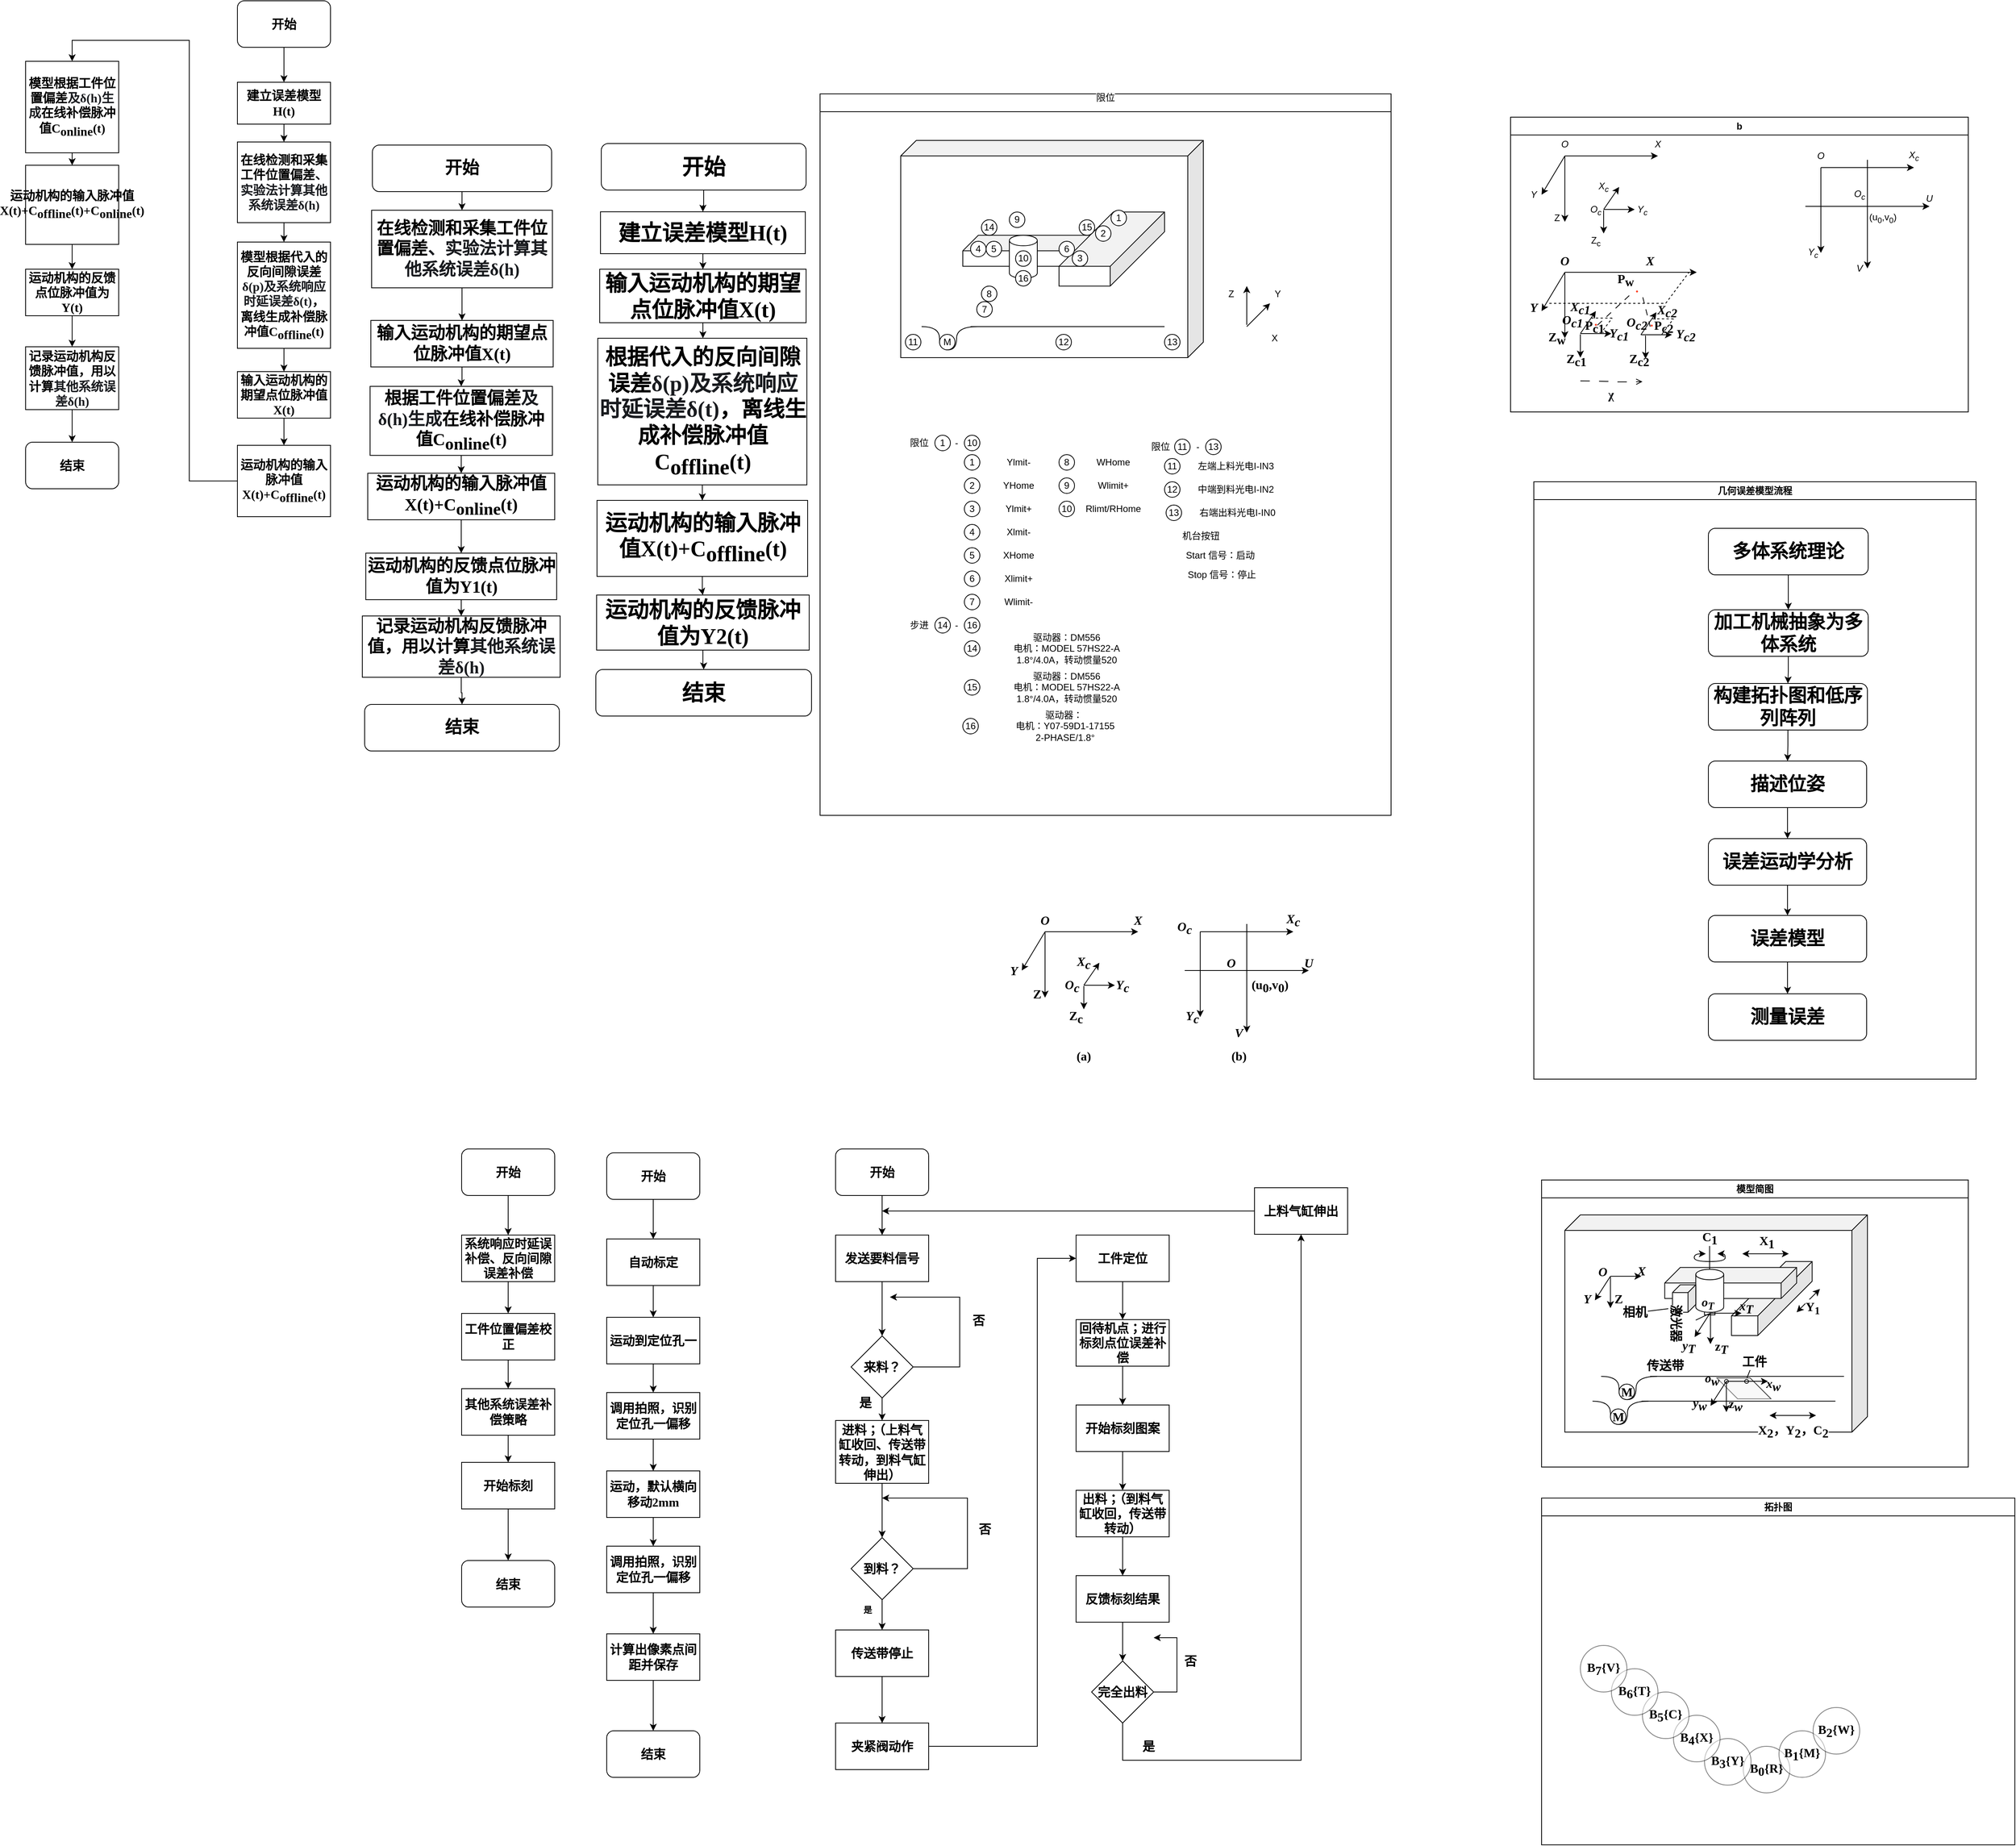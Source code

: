 <mxfile version="24.5.2" type="github">
  <diagram name="第 1 页" id="OOSJCIqJ-EwVnwM63ZJ6">
    <mxGraphModel dx="3558" dy="1648" grid="0" gridSize="10" guides="1" tooltips="1" connect="1" arrows="1" fold="1" page="0" pageScale="1" pageWidth="827" pageHeight="1169" math="0" shadow="0">
      <root>
        <mxCell id="0" />
        <mxCell id="1" parent="0" />
        <mxCell id="Xjq-Euk7-c84LHBLY0ZQ-1" value="&#xa;&lt;span style=&quot;color: rgb(0, 0, 0); font-family: Helvetica; font-size: 12px; font-style: normal; font-variant-ligatures: normal; font-variant-caps: normal; font-weight: 400; letter-spacing: normal; orphans: 2; text-align: center; text-indent: 0px; text-transform: none; widows: 2; word-spacing: 0px; -webkit-text-stroke-width: 0px; background-color: rgb(251, 251, 251); text-decoration-thickness: initial; text-decoration-style: initial; text-decoration-color: initial; float: none; display: inline !important;&quot;&gt;限位&lt;/span&gt;&#xa;&#xa;" style="swimlane;whiteSpace=wrap;html=1;" parent="1" vertex="1">
          <mxGeometry x="30" y="40" width="736" height="930" as="geometry" />
        </mxCell>
        <mxCell id="Xjq-Euk7-c84LHBLY0ZQ-2" value="" style="shape=cube;whiteSpace=wrap;html=1;boundedLbl=1;backgroundOutline=1;darkOpacity=0.05;darkOpacity2=0.1;direction=east;flipH=1;" parent="Xjq-Euk7-c84LHBLY0ZQ-1" vertex="1">
          <mxGeometry x="104" y="60" width="390" height="280" as="geometry" />
        </mxCell>
        <mxCell id="Xjq-Euk7-c84LHBLY0ZQ-3" value="" style="shape=cube;whiteSpace=wrap;html=1;boundedLbl=1;backgroundOutline=1;darkOpacity=0.05;darkOpacity2=0.1;flipV=0;flipH=1;" parent="Xjq-Euk7-c84LHBLY0ZQ-1" vertex="1">
          <mxGeometry x="184" y="182.28" width="170" height="40" as="geometry" />
        </mxCell>
        <mxCell id="Xjq-Euk7-c84LHBLY0ZQ-4" value="" style="shape=cube;whiteSpace=wrap;html=1;boundedLbl=1;backgroundOutline=1;darkOpacity=0.05;darkOpacity2=0.1;flipH=0;direction=west;flipV=1;rotation=0;size=70;" parent="Xjq-Euk7-c84LHBLY0ZQ-1" vertex="1">
          <mxGeometry x="308" y="152.28" width="136" height="95.43" as="geometry" />
        </mxCell>
        <mxCell id="Xjq-Euk7-c84LHBLY0ZQ-5" value="" style="shape=cylinder3;whiteSpace=wrap;html=1;boundedLbl=1;backgroundOutline=1;size=6.755;flipV=0;" parent="Xjq-Euk7-c84LHBLY0ZQ-1" vertex="1">
          <mxGeometry x="244" y="182.28" width="36" height="55.43" as="geometry" />
        </mxCell>
        <mxCell id="Xjq-Euk7-c84LHBLY0ZQ-6" value="1" style="ellipse;whiteSpace=wrap;html=1;aspect=fixed;" parent="Xjq-Euk7-c84LHBLY0ZQ-1" vertex="1">
          <mxGeometry x="375" y="150" width="20" height="20" as="geometry" />
        </mxCell>
        <mxCell id="Xjq-Euk7-c84LHBLY0ZQ-7" value="2" style="ellipse;whiteSpace=wrap;html=1;aspect=fixed;" parent="Xjq-Euk7-c84LHBLY0ZQ-1" vertex="1">
          <mxGeometry x="355" y="170" width="20" height="20" as="geometry" />
        </mxCell>
        <mxCell id="Xjq-Euk7-c84LHBLY0ZQ-8" value="3" style="ellipse;whiteSpace=wrap;html=1;aspect=fixed;" parent="Xjq-Euk7-c84LHBLY0ZQ-1" vertex="1">
          <mxGeometry x="325" y="202.28" width="20" height="20" as="geometry" />
        </mxCell>
        <mxCell id="Xjq-Euk7-c84LHBLY0ZQ-9" value="4" style="ellipse;whiteSpace=wrap;html=1;aspect=fixed;" parent="Xjq-Euk7-c84LHBLY0ZQ-1" vertex="1">
          <mxGeometry x="194" y="189.99" width="20" height="20" as="geometry" />
        </mxCell>
        <mxCell id="Xjq-Euk7-c84LHBLY0ZQ-10" value="5" style="ellipse;whiteSpace=wrap;html=1;aspect=fixed;" parent="Xjq-Euk7-c84LHBLY0ZQ-1" vertex="1">
          <mxGeometry x="214" y="190" width="20" height="20" as="geometry" />
        </mxCell>
        <mxCell id="Xjq-Euk7-c84LHBLY0ZQ-11" value="6" style="ellipse;whiteSpace=wrap;html=1;aspect=fixed;" parent="Xjq-Euk7-c84LHBLY0ZQ-1" vertex="1">
          <mxGeometry x="308" y="189.99" width="20" height="20" as="geometry" />
        </mxCell>
        <mxCell id="Xjq-Euk7-c84LHBLY0ZQ-12" value="7" style="ellipse;whiteSpace=wrap;html=1;aspect=fixed;" parent="Xjq-Euk7-c84LHBLY0ZQ-1" vertex="1">
          <mxGeometry x="202" y="267.71" width="20" height="20" as="geometry" />
        </mxCell>
        <mxCell id="Xjq-Euk7-c84LHBLY0ZQ-13" value="8" style="ellipse;whiteSpace=wrap;html=1;aspect=fixed;" parent="Xjq-Euk7-c84LHBLY0ZQ-1" vertex="1">
          <mxGeometry x="208" y="247.71" width="20" height="20" as="geometry" />
        </mxCell>
        <mxCell id="Xjq-Euk7-c84LHBLY0ZQ-14" value="9" style="ellipse;whiteSpace=wrap;html=1;aspect=fixed;" parent="Xjq-Euk7-c84LHBLY0ZQ-1" vertex="1">
          <mxGeometry x="244" y="152.28" width="20" height="20" as="geometry" />
        </mxCell>
        <mxCell id="Xjq-Euk7-c84LHBLY0ZQ-15" value="" style="group;rotation=180;" parent="Xjq-Euk7-c84LHBLY0ZQ-1" vertex="1" connectable="0">
          <mxGeometry x="190" y="570" width="370" height="40" as="geometry" />
        </mxCell>
        <mxCell id="Xjq-Euk7-c84LHBLY0ZQ-16" value="" style="endArrow=none;html=1;rounded=0;edgeStyle=orthogonalEdgeStyle;curved=1;" parent="Xjq-Euk7-c84LHBLY0ZQ-15" edge="1">
          <mxGeometry width="50" height="50" relative="1" as="geometry">
            <mxPoint x="-59.073" y="-270" as="sourcePoint" />
            <mxPoint x="13.122" y="-270" as="targetPoint" />
            <Array as="points">
              <mxPoint x="-36" y="-270" />
              <mxPoint x="-36" y="-240" />
              <mxPoint x="-14" y="-240" />
              <mxPoint x="-14" y="-270" />
            </Array>
          </mxGeometry>
        </mxCell>
        <mxCell id="Xjq-Euk7-c84LHBLY0ZQ-17" value="" style="endArrow=none;html=1;rounded=0;" parent="Xjq-Euk7-c84LHBLY0ZQ-1" edge="1">
          <mxGeometry width="50" height="50" relative="1" as="geometry">
            <mxPoint x="194.098" y="300" as="sourcePoint" />
            <mxPoint x="444" y="300" as="targetPoint" />
          </mxGeometry>
        </mxCell>
        <mxCell id="Xjq-Euk7-c84LHBLY0ZQ-18" value="M" style="ellipse;whiteSpace=wrap;html=1;aspect=fixed;" parent="Xjq-Euk7-c84LHBLY0ZQ-1" vertex="1">
          <mxGeometry x="154" y="310" width="20" height="20" as="geometry" />
        </mxCell>
        <mxCell id="Xjq-Euk7-c84LHBLY0ZQ-19" value="10" style="ellipse;whiteSpace=wrap;html=1;aspect=fixed;" parent="Xjq-Euk7-c84LHBLY0ZQ-1" vertex="1">
          <mxGeometry x="252" y="202.28" width="20" height="20" as="geometry" />
        </mxCell>
        <mxCell id="Xjq-Euk7-c84LHBLY0ZQ-20" value="1" style="ellipse;whiteSpace=wrap;html=1;aspect=fixed;" parent="Xjq-Euk7-c84LHBLY0ZQ-1" vertex="1">
          <mxGeometry x="186" y="465" width="20" height="20" as="geometry" />
        </mxCell>
        <mxCell id="Xjq-Euk7-c84LHBLY0ZQ-21" value="Ylmit-" style="text;html=1;strokeColor=none;fillColor=none;align=center;verticalAlign=middle;whiteSpace=wrap;rounded=0;" parent="Xjq-Euk7-c84LHBLY0ZQ-1" vertex="1">
          <mxGeometry x="226" y="460" width="60" height="30" as="geometry" />
        </mxCell>
        <mxCell id="Xjq-Euk7-c84LHBLY0ZQ-22" value="2" style="ellipse;whiteSpace=wrap;html=1;aspect=fixed;" parent="Xjq-Euk7-c84LHBLY0ZQ-1" vertex="1">
          <mxGeometry x="186" y="495" width="20" height="20" as="geometry" />
        </mxCell>
        <mxCell id="Xjq-Euk7-c84LHBLY0ZQ-23" value="YHome" style="text;html=1;strokeColor=none;fillColor=none;align=center;verticalAlign=middle;whiteSpace=wrap;rounded=0;" parent="Xjq-Euk7-c84LHBLY0ZQ-1" vertex="1">
          <mxGeometry x="226" y="490" width="60" height="30" as="geometry" />
        </mxCell>
        <mxCell id="Xjq-Euk7-c84LHBLY0ZQ-24" value="3" style="ellipse;whiteSpace=wrap;html=1;aspect=fixed;" parent="Xjq-Euk7-c84LHBLY0ZQ-1" vertex="1">
          <mxGeometry x="186" y="525" width="20" height="20" as="geometry" />
        </mxCell>
        <mxCell id="Xjq-Euk7-c84LHBLY0ZQ-25" value="Ylmit+" style="text;html=1;strokeColor=none;fillColor=none;align=center;verticalAlign=middle;whiteSpace=wrap;rounded=0;" parent="Xjq-Euk7-c84LHBLY0ZQ-1" vertex="1">
          <mxGeometry x="226" y="520" width="60" height="30" as="geometry" />
        </mxCell>
        <mxCell id="Xjq-Euk7-c84LHBLY0ZQ-26" value="4" style="ellipse;whiteSpace=wrap;html=1;aspect=fixed;" parent="Xjq-Euk7-c84LHBLY0ZQ-1" vertex="1">
          <mxGeometry x="186" y="555" width="20" height="20" as="geometry" />
        </mxCell>
        <mxCell id="Xjq-Euk7-c84LHBLY0ZQ-27" value="Xlmit-" style="text;html=1;strokeColor=none;fillColor=none;align=center;verticalAlign=middle;whiteSpace=wrap;rounded=0;" parent="Xjq-Euk7-c84LHBLY0ZQ-1" vertex="1">
          <mxGeometry x="226" y="550" width="60" height="30" as="geometry" />
        </mxCell>
        <mxCell id="Xjq-Euk7-c84LHBLY0ZQ-28" value="限位" style="text;html=1;strokeColor=none;fillColor=none;align=center;verticalAlign=middle;whiteSpace=wrap;rounded=0;" parent="Xjq-Euk7-c84LHBLY0ZQ-1" vertex="1">
          <mxGeometry x="98" y="435" width="60" height="30" as="geometry" />
        </mxCell>
        <mxCell id="Xjq-Euk7-c84LHBLY0ZQ-29" value="1" style="ellipse;whiteSpace=wrap;html=1;aspect=fixed;" parent="Xjq-Euk7-c84LHBLY0ZQ-1" vertex="1">
          <mxGeometry x="148" y="440" width="20" height="20" as="geometry" />
        </mxCell>
        <mxCell id="Xjq-Euk7-c84LHBLY0ZQ-30" value="-" style="text;html=1;strokeColor=none;fillColor=none;align=center;verticalAlign=middle;whiteSpace=wrap;rounded=0;" parent="Xjq-Euk7-c84LHBLY0ZQ-1" vertex="1">
          <mxGeometry x="146" y="435" width="60" height="30" as="geometry" />
        </mxCell>
        <mxCell id="Xjq-Euk7-c84LHBLY0ZQ-31" value="10" style="ellipse;whiteSpace=wrap;html=1;aspect=fixed;" parent="Xjq-Euk7-c84LHBLY0ZQ-1" vertex="1">
          <mxGeometry x="186" y="440" width="20" height="20" as="geometry" />
        </mxCell>
        <mxCell id="Xjq-Euk7-c84LHBLY0ZQ-32" value="5" style="ellipse;whiteSpace=wrap;html=1;aspect=fixed;" parent="Xjq-Euk7-c84LHBLY0ZQ-1" vertex="1">
          <mxGeometry x="186" y="585" width="20" height="20" as="geometry" />
        </mxCell>
        <mxCell id="Xjq-Euk7-c84LHBLY0ZQ-33" value="XHome" style="text;html=1;strokeColor=none;fillColor=none;align=center;verticalAlign=middle;whiteSpace=wrap;rounded=0;" parent="Xjq-Euk7-c84LHBLY0ZQ-1" vertex="1">
          <mxGeometry x="226" y="580" width="60" height="30" as="geometry" />
        </mxCell>
        <mxCell id="Xjq-Euk7-c84LHBLY0ZQ-34" value="6" style="ellipse;whiteSpace=wrap;html=1;aspect=fixed;" parent="Xjq-Euk7-c84LHBLY0ZQ-1" vertex="1">
          <mxGeometry x="186" y="615" width="20" height="20" as="geometry" />
        </mxCell>
        <mxCell id="Xjq-Euk7-c84LHBLY0ZQ-35" value="Xlimit+" style="text;html=1;strokeColor=none;fillColor=none;align=center;verticalAlign=middle;whiteSpace=wrap;rounded=0;" parent="Xjq-Euk7-c84LHBLY0ZQ-1" vertex="1">
          <mxGeometry x="226" y="610" width="60" height="30" as="geometry" />
        </mxCell>
        <mxCell id="Xjq-Euk7-c84LHBLY0ZQ-36" value="7" style="ellipse;whiteSpace=wrap;html=1;aspect=fixed;" parent="Xjq-Euk7-c84LHBLY0ZQ-1" vertex="1">
          <mxGeometry x="186" y="645" width="20" height="20" as="geometry" />
        </mxCell>
        <mxCell id="Xjq-Euk7-c84LHBLY0ZQ-37" value="Wlimit-" style="text;html=1;strokeColor=none;fillColor=none;align=center;verticalAlign=middle;whiteSpace=wrap;rounded=0;" parent="Xjq-Euk7-c84LHBLY0ZQ-1" vertex="1">
          <mxGeometry x="226" y="640" width="60" height="30" as="geometry" />
        </mxCell>
        <mxCell id="Xjq-Euk7-c84LHBLY0ZQ-38" value="8" style="ellipse;whiteSpace=wrap;html=1;aspect=fixed;" parent="Xjq-Euk7-c84LHBLY0ZQ-1" vertex="1">
          <mxGeometry x="308" y="465" width="20" height="20" as="geometry" />
        </mxCell>
        <mxCell id="Xjq-Euk7-c84LHBLY0ZQ-39" value="WHome" style="text;html=1;strokeColor=none;fillColor=none;align=center;verticalAlign=middle;whiteSpace=wrap;rounded=0;" parent="Xjq-Euk7-c84LHBLY0ZQ-1" vertex="1">
          <mxGeometry x="348" y="460" width="60" height="30" as="geometry" />
        </mxCell>
        <mxCell id="Xjq-Euk7-c84LHBLY0ZQ-40" value="" style="endArrow=classic;html=1;rounded=0;" parent="Xjq-Euk7-c84LHBLY0ZQ-1" edge="1">
          <mxGeometry width="50" height="50" relative="1" as="geometry">
            <mxPoint x="550" y="297.71" as="sourcePoint" />
            <mxPoint x="550" y="247.71" as="targetPoint" />
          </mxGeometry>
        </mxCell>
        <mxCell id="Xjq-Euk7-c84LHBLY0ZQ-41" value="" style="endArrow=classic;html=1;rounded=0;" parent="Xjq-Euk7-c84LHBLY0ZQ-1" edge="1">
          <mxGeometry width="50" height="50" relative="1" as="geometry">
            <mxPoint x="550" y="300" as="sourcePoint" />
            <mxPoint x="580" y="270" as="targetPoint" />
          </mxGeometry>
        </mxCell>
        <mxCell id="Xjq-Euk7-c84LHBLY0ZQ-42" value="X" style="text;html=1;strokeColor=none;fillColor=none;align=center;verticalAlign=middle;whiteSpace=wrap;rounded=0;" parent="Xjq-Euk7-c84LHBLY0ZQ-1" vertex="1">
          <mxGeometry x="556" y="300" width="60" height="30" as="geometry" />
        </mxCell>
        <mxCell id="Xjq-Euk7-c84LHBLY0ZQ-43" value="Y" style="text;html=1;strokeColor=none;fillColor=none;align=center;verticalAlign=middle;whiteSpace=wrap;rounded=0;" parent="Xjq-Euk7-c84LHBLY0ZQ-1" vertex="1">
          <mxGeometry x="560" y="242.71" width="60" height="30" as="geometry" />
        </mxCell>
        <mxCell id="Xjq-Euk7-c84LHBLY0ZQ-44" value="Z" style="text;html=1;strokeColor=none;fillColor=none;align=center;verticalAlign=middle;whiteSpace=wrap;rounded=0;" parent="Xjq-Euk7-c84LHBLY0ZQ-1" vertex="1">
          <mxGeometry x="500" y="242.71" width="60" height="30" as="geometry" />
        </mxCell>
        <mxCell id="Xjq-Euk7-c84LHBLY0ZQ-45" value="9" style="ellipse;whiteSpace=wrap;html=1;aspect=fixed;" parent="Xjq-Euk7-c84LHBLY0ZQ-1" vertex="1">
          <mxGeometry x="308" y="495" width="20" height="20" as="geometry" />
        </mxCell>
        <mxCell id="Xjq-Euk7-c84LHBLY0ZQ-46" value="Wlimit+" style="text;html=1;strokeColor=none;fillColor=none;align=center;verticalAlign=middle;whiteSpace=wrap;rounded=0;" parent="Xjq-Euk7-c84LHBLY0ZQ-1" vertex="1">
          <mxGeometry x="348" y="490" width="60" height="30" as="geometry" />
        </mxCell>
        <mxCell id="Xjq-Euk7-c84LHBLY0ZQ-47" value="10" style="ellipse;whiteSpace=wrap;html=1;aspect=fixed;" parent="Xjq-Euk7-c84LHBLY0ZQ-1" vertex="1">
          <mxGeometry x="308" y="525" width="20" height="20" as="geometry" />
        </mxCell>
        <mxCell id="Xjq-Euk7-c84LHBLY0ZQ-48" value="Rlimt/RHome" style="text;html=1;strokeColor=none;fillColor=none;align=center;verticalAlign=middle;whiteSpace=wrap;rounded=0;" parent="Xjq-Euk7-c84LHBLY0ZQ-1" vertex="1">
          <mxGeometry x="348" y="520" width="60" height="30" as="geometry" />
        </mxCell>
        <mxCell id="Xjq-Euk7-c84LHBLY0ZQ-49" value="限位" style="text;html=1;strokeColor=none;fillColor=none;align=center;verticalAlign=middle;whiteSpace=wrap;rounded=0;" parent="Xjq-Euk7-c84LHBLY0ZQ-1" vertex="1">
          <mxGeometry x="409" y="440" width="60" height="30" as="geometry" />
        </mxCell>
        <mxCell id="Xjq-Euk7-c84LHBLY0ZQ-50" value="-" style="text;html=1;strokeColor=none;fillColor=none;align=center;verticalAlign=middle;whiteSpace=wrap;rounded=0;" parent="Xjq-Euk7-c84LHBLY0ZQ-1" vertex="1">
          <mxGeometry x="457" y="440" width="60" height="30" as="geometry" />
        </mxCell>
        <mxCell id="Xjq-Euk7-c84LHBLY0ZQ-51" value="11" style="ellipse;whiteSpace=wrap;html=1;aspect=fixed;" parent="Xjq-Euk7-c84LHBLY0ZQ-1" vertex="1">
          <mxGeometry x="457" y="445" width="20" height="20" as="geometry" />
        </mxCell>
        <mxCell id="Xjq-Euk7-c84LHBLY0ZQ-52" value="13" style="ellipse;whiteSpace=wrap;html=1;aspect=fixed;" parent="Xjq-Euk7-c84LHBLY0ZQ-1" vertex="1">
          <mxGeometry x="497" y="445" width="20" height="20" as="geometry" />
        </mxCell>
        <mxCell id="Xjq-Euk7-c84LHBLY0ZQ-53" value="11" style="ellipse;whiteSpace=wrap;html=1;aspect=fixed;" parent="Xjq-Euk7-c84LHBLY0ZQ-1" vertex="1">
          <mxGeometry x="110" y="310" width="20" height="20" as="geometry" />
        </mxCell>
        <mxCell id="Xjq-Euk7-c84LHBLY0ZQ-54" value="12" style="ellipse;whiteSpace=wrap;html=1;aspect=fixed;" parent="Xjq-Euk7-c84LHBLY0ZQ-1" vertex="1">
          <mxGeometry x="304" y="310" width="20" height="20" as="geometry" />
        </mxCell>
        <mxCell id="Xjq-Euk7-c84LHBLY0ZQ-55" value="13" style="ellipse;whiteSpace=wrap;html=1;aspect=fixed;" parent="Xjq-Euk7-c84LHBLY0ZQ-1" vertex="1">
          <mxGeometry x="444" y="310" width="20" height="20" as="geometry" />
        </mxCell>
        <mxCell id="Xjq-Euk7-c84LHBLY0ZQ-56" value="11" style="ellipse;whiteSpace=wrap;html=1;aspect=fixed;" parent="Xjq-Euk7-c84LHBLY0ZQ-1" vertex="1">
          <mxGeometry x="444" y="470" width="20" height="20" as="geometry" />
        </mxCell>
        <mxCell id="Xjq-Euk7-c84LHBLY0ZQ-57" value="左端上料光电I-IN3" style="text;html=1;strokeColor=none;fillColor=none;align=center;verticalAlign=middle;whiteSpace=wrap;rounded=0;" parent="Xjq-Euk7-c84LHBLY0ZQ-1" vertex="1">
          <mxGeometry x="484" y="465" width="104" height="30" as="geometry" />
        </mxCell>
        <mxCell id="Xjq-Euk7-c84LHBLY0ZQ-58" value="12" style="ellipse;whiteSpace=wrap;html=1;aspect=fixed;" parent="Xjq-Euk7-c84LHBLY0ZQ-1" vertex="1">
          <mxGeometry x="444" y="500" width="20" height="20" as="geometry" />
        </mxCell>
        <mxCell id="Xjq-Euk7-c84LHBLY0ZQ-59" value="中端到料光电I-IN2" style="text;html=1;strokeColor=none;fillColor=none;align=center;verticalAlign=middle;whiteSpace=wrap;rounded=0;" parent="Xjq-Euk7-c84LHBLY0ZQ-1" vertex="1">
          <mxGeometry x="484" y="495" width="104" height="30" as="geometry" />
        </mxCell>
        <mxCell id="Xjq-Euk7-c84LHBLY0ZQ-60" value="13" style="ellipse;whiteSpace=wrap;html=1;aspect=fixed;" parent="Xjq-Euk7-c84LHBLY0ZQ-1" vertex="1">
          <mxGeometry x="446" y="530" width="20" height="20" as="geometry" />
        </mxCell>
        <mxCell id="Xjq-Euk7-c84LHBLY0ZQ-61" value="右端出料光电I-IN0" style="text;html=1;strokeColor=none;fillColor=none;align=center;verticalAlign=middle;whiteSpace=wrap;rounded=0;" parent="Xjq-Euk7-c84LHBLY0ZQ-1" vertex="1">
          <mxGeometry x="486" y="525" width="104" height="30" as="geometry" />
        </mxCell>
        <mxCell id="Xjq-Euk7-c84LHBLY0ZQ-62" value="机台按钮" style="text;html=1;strokeColor=none;fillColor=none;align=center;verticalAlign=middle;whiteSpace=wrap;rounded=0;" parent="Xjq-Euk7-c84LHBLY0ZQ-1" vertex="1">
          <mxGeometry x="439" y="555" width="104" height="30" as="geometry" />
        </mxCell>
        <mxCell id="Xjq-Euk7-c84LHBLY0ZQ-63" value="Start 信号：启动" style="text;html=1;strokeColor=none;fillColor=none;align=center;verticalAlign=middle;whiteSpace=wrap;rounded=0;" parent="Xjq-Euk7-c84LHBLY0ZQ-1" vertex="1">
          <mxGeometry x="464" y="580" width="104" height="30" as="geometry" />
        </mxCell>
        <mxCell id="Xjq-Euk7-c84LHBLY0ZQ-64" value="Stop 信号：停止" style="text;html=1;strokeColor=none;fillColor=none;align=center;verticalAlign=middle;whiteSpace=wrap;rounded=0;" parent="Xjq-Euk7-c84LHBLY0ZQ-1" vertex="1">
          <mxGeometry x="466" y="605" width="104" height="30" as="geometry" />
        </mxCell>
        <mxCell id="Xjq-Euk7-c84LHBLY0ZQ-65" value="14" style="ellipse;whiteSpace=wrap;html=1;aspect=fixed;" parent="Xjq-Euk7-c84LHBLY0ZQ-1" vertex="1">
          <mxGeometry x="208" y="162.28" width="20" height="20" as="geometry" />
        </mxCell>
        <mxCell id="Xjq-Euk7-c84LHBLY0ZQ-66" value="15" style="ellipse;whiteSpace=wrap;html=1;aspect=fixed;" parent="Xjq-Euk7-c84LHBLY0ZQ-1" vertex="1">
          <mxGeometry x="334" y="162.28" width="20" height="20" as="geometry" />
        </mxCell>
        <mxCell id="Xjq-Euk7-c84LHBLY0ZQ-67" value="16" style="ellipse;whiteSpace=wrap;html=1;aspect=fixed;" parent="Xjq-Euk7-c84LHBLY0ZQ-1" vertex="1">
          <mxGeometry x="252" y="227.71" width="20" height="20" as="geometry" />
        </mxCell>
        <mxCell id="Xjq-Euk7-c84LHBLY0ZQ-68" value="步进" style="text;html=1;strokeColor=none;fillColor=none;align=center;verticalAlign=middle;whiteSpace=wrap;rounded=0;" parent="Xjq-Euk7-c84LHBLY0ZQ-1" vertex="1">
          <mxGeometry x="98" y="670" width="60" height="30" as="geometry" />
        </mxCell>
        <mxCell id="Xjq-Euk7-c84LHBLY0ZQ-69" value="14" style="ellipse;whiteSpace=wrap;html=1;aspect=fixed;" parent="Xjq-Euk7-c84LHBLY0ZQ-1" vertex="1">
          <mxGeometry x="148" y="675" width="20" height="20" as="geometry" />
        </mxCell>
        <mxCell id="Xjq-Euk7-c84LHBLY0ZQ-70" value="-" style="text;html=1;strokeColor=none;fillColor=none;align=center;verticalAlign=middle;whiteSpace=wrap;rounded=0;" parent="Xjq-Euk7-c84LHBLY0ZQ-1" vertex="1">
          <mxGeometry x="146" y="670" width="60" height="30" as="geometry" />
        </mxCell>
        <mxCell id="Xjq-Euk7-c84LHBLY0ZQ-71" value="16" style="ellipse;whiteSpace=wrap;html=1;aspect=fixed;" parent="Xjq-Euk7-c84LHBLY0ZQ-1" vertex="1">
          <mxGeometry x="186" y="675" width="20" height="20" as="geometry" />
        </mxCell>
        <mxCell id="Xjq-Euk7-c84LHBLY0ZQ-72" value="14" style="ellipse;whiteSpace=wrap;html=1;aspect=fixed;" parent="Xjq-Euk7-c84LHBLY0ZQ-1" vertex="1">
          <mxGeometry x="186" y="705" width="20" height="20" as="geometry" />
        </mxCell>
        <mxCell id="Xjq-Euk7-c84LHBLY0ZQ-73" value="驱动器：DM556&lt;br&gt;电机：MODEL 57HS22-A&lt;br&gt;1.8°/4.0A，转动惯量520" style="text;html=1;strokeColor=none;fillColor=none;align=center;verticalAlign=middle;whiteSpace=wrap;rounded=0;" parent="Xjq-Euk7-c84LHBLY0ZQ-1" vertex="1">
          <mxGeometry x="226" y="700" width="184" height="30" as="geometry" />
        </mxCell>
        <mxCell id="Xjq-Euk7-c84LHBLY0ZQ-74" value="15" style="ellipse;whiteSpace=wrap;html=1;aspect=fixed;" parent="Xjq-Euk7-c84LHBLY0ZQ-1" vertex="1">
          <mxGeometry x="186" y="755" width="20" height="20" as="geometry" />
        </mxCell>
        <mxCell id="Xjq-Euk7-c84LHBLY0ZQ-75" value="驱动器：DM556&lt;br&gt;电机：MODEL 57HS22-A&lt;br&gt;1.8°/4.0A，转动惯量520" style="text;html=1;strokeColor=none;fillColor=none;align=center;verticalAlign=middle;whiteSpace=wrap;rounded=0;" parent="Xjq-Euk7-c84LHBLY0ZQ-1" vertex="1">
          <mxGeometry x="226" y="750" width="184" height="30" as="geometry" />
        </mxCell>
        <mxCell id="Xjq-Euk7-c84LHBLY0ZQ-76" value="16" style="ellipse;whiteSpace=wrap;html=1;aspect=fixed;" parent="Xjq-Euk7-c84LHBLY0ZQ-1" vertex="1">
          <mxGeometry x="184" y="805" width="20" height="20" as="geometry" />
        </mxCell>
        <mxCell id="Xjq-Euk7-c84LHBLY0ZQ-77" value="驱动器：&amp;nbsp;&lt;br&gt;电机：Y07-59D1-17155&lt;br&gt;2-PHASE/1.8°" style="text;html=1;strokeColor=none;fillColor=none;align=center;verticalAlign=middle;whiteSpace=wrap;rounded=0;" parent="Xjq-Euk7-c84LHBLY0ZQ-1" vertex="1">
          <mxGeometry x="224" y="800" width="184" height="30" as="geometry" />
        </mxCell>
        <mxCell id="Xjq-Euk7-c84LHBLY0ZQ-78" value="b" style="swimlane;whiteSpace=wrap;html=1;" parent="1" vertex="1">
          <mxGeometry x="920" y="70" width="590" height="380" as="geometry" />
        </mxCell>
        <mxCell id="Xjq-Euk7-c84LHBLY0ZQ-79" value="" style="endArrow=classic;html=1;rounded=0;" parent="Xjq-Euk7-c84LHBLY0ZQ-78" edge="1">
          <mxGeometry width="50" height="50" relative="1" as="geometry">
            <mxPoint x="70" y="50" as="sourcePoint" />
            <mxPoint x="190" y="50" as="targetPoint" />
          </mxGeometry>
        </mxCell>
        <mxCell id="Xjq-Euk7-c84LHBLY0ZQ-80" value="" style="endArrow=classic;html=1;rounded=0;" parent="Xjq-Euk7-c84LHBLY0ZQ-78" edge="1">
          <mxGeometry width="50" height="50" relative="1" as="geometry">
            <mxPoint x="70" y="50" as="sourcePoint" />
            <mxPoint x="40" y="100" as="targetPoint" />
          </mxGeometry>
        </mxCell>
        <mxCell id="Xjq-Euk7-c84LHBLY0ZQ-81" value="" style="endArrow=classic;html=1;rounded=0;" parent="Xjq-Euk7-c84LHBLY0ZQ-78" edge="1">
          <mxGeometry width="50" height="50" relative="1" as="geometry">
            <mxPoint x="120" y="119" as="sourcePoint" />
            <mxPoint x="140" y="90" as="targetPoint" />
          </mxGeometry>
        </mxCell>
        <mxCell id="Xjq-Euk7-c84LHBLY0ZQ-82" value="" style="endArrow=classic;html=1;rounded=0;" parent="Xjq-Euk7-c84LHBLY0ZQ-78" edge="1">
          <mxGeometry width="50" height="50" relative="1" as="geometry">
            <mxPoint x="120" y="119" as="sourcePoint" />
            <mxPoint x="160" y="119" as="targetPoint" />
          </mxGeometry>
        </mxCell>
        <mxCell id="Xjq-Euk7-c84LHBLY0ZQ-83" value="" style="endArrow=classic;html=1;rounded=0;" parent="Xjq-Euk7-c84LHBLY0ZQ-78" edge="1">
          <mxGeometry width="50" height="50" relative="1" as="geometry">
            <mxPoint x="400" y="65" as="sourcePoint" />
            <mxPoint x="520" y="65" as="targetPoint" />
          </mxGeometry>
        </mxCell>
        <mxCell id="Xjq-Euk7-c84LHBLY0ZQ-84" value="&lt;p class=&quot;MsoNormal&quot;&gt;&lt;i&gt;O&lt;/i&gt;&lt;/p&gt;" style="text;html=1;strokeColor=none;fillColor=none;align=center;verticalAlign=middle;whiteSpace=wrap;rounded=0;" parent="Xjq-Euk7-c84LHBLY0ZQ-78" vertex="1">
          <mxGeometry x="40" y="20" width="60" height="30" as="geometry" />
        </mxCell>
        <mxCell id="Xjq-Euk7-c84LHBLY0ZQ-85" value="&lt;i&gt;X&lt;/i&gt;" style="text;html=1;strokeColor=none;fillColor=none;align=center;verticalAlign=middle;whiteSpace=wrap;rounded=0;" parent="Xjq-Euk7-c84LHBLY0ZQ-78" vertex="1">
          <mxGeometry x="160" y="20" width="60" height="30" as="geometry" />
        </mxCell>
        <mxCell id="Xjq-Euk7-c84LHBLY0ZQ-86" value="&lt;i&gt;Y&lt;/i&gt;" style="text;html=1;strokeColor=none;fillColor=none;align=center;verticalAlign=middle;whiteSpace=wrap;rounded=0;" parent="Xjq-Euk7-c84LHBLY0ZQ-78" vertex="1">
          <mxGeometry y="85" width="60" height="30" as="geometry" />
        </mxCell>
        <mxCell id="Xjq-Euk7-c84LHBLY0ZQ-87" value="&lt;i&gt;O&lt;sub&gt;c&lt;/sub&gt;&lt;/i&gt;" style="text;html=1;strokeColor=none;fillColor=none;align=center;verticalAlign=middle;whiteSpace=wrap;rounded=0;" parent="Xjq-Euk7-c84LHBLY0ZQ-78" vertex="1">
          <mxGeometry x="80" y="105" width="60" height="30" as="geometry" />
        </mxCell>
        <mxCell id="Xjq-Euk7-c84LHBLY0ZQ-88" value="" style="endArrow=classic;html=1;rounded=0;" parent="Xjq-Euk7-c84LHBLY0ZQ-78" edge="1">
          <mxGeometry width="50" height="50" relative="1" as="geometry">
            <mxPoint x="400" y="65" as="sourcePoint" />
            <mxPoint x="400" y="175" as="targetPoint" />
          </mxGeometry>
        </mxCell>
        <mxCell id="Xjq-Euk7-c84LHBLY0ZQ-89" value="&lt;i&gt;O&lt;/i&gt;" style="text;html=1;strokeColor=none;fillColor=none;align=center;verticalAlign=middle;whiteSpace=wrap;rounded=0;" parent="Xjq-Euk7-c84LHBLY0ZQ-78" vertex="1">
          <mxGeometry x="370" y="35" width="60" height="30" as="geometry" />
        </mxCell>
        <mxCell id="Xjq-Euk7-c84LHBLY0ZQ-90" value="&lt;i&gt;U&lt;/i&gt;" style="text;html=1;strokeColor=none;fillColor=none;align=center;verticalAlign=middle;whiteSpace=wrap;rounded=0;" parent="Xjq-Euk7-c84LHBLY0ZQ-78" vertex="1">
          <mxGeometry x="510" y="90" width="60" height="30" as="geometry" />
        </mxCell>
        <mxCell id="Xjq-Euk7-c84LHBLY0ZQ-91" value="&lt;i&gt;V&lt;/i&gt;" style="text;html=1;strokeColor=none;fillColor=none;align=center;verticalAlign=middle;whiteSpace=wrap;rounded=0;" parent="Xjq-Euk7-c84LHBLY0ZQ-78" vertex="1">
          <mxGeometry x="420" y="180" width="60" height="30" as="geometry" />
        </mxCell>
        <mxCell id="Xjq-Euk7-c84LHBLY0ZQ-92" value="" style="endArrow=classic;html=1;rounded=0;" parent="Xjq-Euk7-c84LHBLY0ZQ-78" edge="1">
          <mxGeometry width="50" height="50" relative="1" as="geometry">
            <mxPoint x="380" y="115" as="sourcePoint" />
            <mxPoint x="540" y="115" as="targetPoint" />
          </mxGeometry>
        </mxCell>
        <mxCell id="Xjq-Euk7-c84LHBLY0ZQ-93" value="" style="endArrow=classic;html=1;rounded=0;" parent="Xjq-Euk7-c84LHBLY0ZQ-78" edge="1">
          <mxGeometry width="50" height="50" relative="1" as="geometry">
            <mxPoint x="460" y="55" as="sourcePoint" />
            <mxPoint x="460" y="195" as="targetPoint" />
          </mxGeometry>
        </mxCell>
        <mxCell id="Xjq-Euk7-c84LHBLY0ZQ-94" value="&lt;i&gt;X&lt;sub&gt;c&lt;/sub&gt;&lt;/i&gt;" style="text;html=1;strokeColor=none;fillColor=none;align=center;verticalAlign=middle;whiteSpace=wrap;rounded=0;" parent="Xjq-Euk7-c84LHBLY0ZQ-78" vertex="1">
          <mxGeometry x="490" y="35" width="60" height="30" as="geometry" />
        </mxCell>
        <mxCell id="Xjq-Euk7-c84LHBLY0ZQ-95" value="&lt;i&gt;Y&lt;sub&gt;c&lt;/sub&gt;&lt;/i&gt;" style="text;html=1;strokeColor=none;fillColor=none;align=center;verticalAlign=middle;whiteSpace=wrap;rounded=0;" parent="Xjq-Euk7-c84LHBLY0ZQ-78" vertex="1">
          <mxGeometry x="360" y="160" width="60" height="30" as="geometry" />
        </mxCell>
        <mxCell id="Xjq-Euk7-c84LHBLY0ZQ-96" value="&lt;i&gt;O&lt;sub&gt;c&lt;/sub&gt;&lt;/i&gt;" style="text;html=1;strokeColor=none;fillColor=none;align=center;verticalAlign=middle;whiteSpace=wrap;rounded=0;" parent="Xjq-Euk7-c84LHBLY0ZQ-78" vertex="1">
          <mxGeometry x="420" y="85" width="60" height="30" as="geometry" />
        </mxCell>
        <mxCell id="Xjq-Euk7-c84LHBLY0ZQ-97" value="(u&lt;sub&gt;0&lt;/sub&gt;,v&lt;sub&gt;0&lt;/sub&gt;)" style="text;html=1;strokeColor=none;fillColor=none;align=center;verticalAlign=middle;whiteSpace=wrap;rounded=0;" parent="Xjq-Euk7-c84LHBLY0ZQ-78" vertex="1">
          <mxGeometry x="450" y="115" width="60" height="30" as="geometry" />
        </mxCell>
        <mxCell id="Xjq-Euk7-c84LHBLY0ZQ-98" value="&lt;i&gt;Y&lt;sub&gt;c&lt;/sub&gt;&lt;/i&gt;" style="text;html=1;strokeColor=none;fillColor=none;align=center;verticalAlign=middle;whiteSpace=wrap;rounded=0;" parent="Xjq-Euk7-c84LHBLY0ZQ-78" vertex="1">
          <mxGeometry x="140" y="105" width="60" height="30" as="geometry" />
        </mxCell>
        <mxCell id="Xjq-Euk7-c84LHBLY0ZQ-99" value="&lt;i&gt;X&lt;sub&gt;c&lt;/sub&gt;&lt;/i&gt;" style="text;html=1;strokeColor=none;fillColor=none;align=center;verticalAlign=middle;whiteSpace=wrap;rounded=0;" parent="Xjq-Euk7-c84LHBLY0ZQ-78" vertex="1">
          <mxGeometry x="90" y="75" width="60" height="30" as="geometry" />
        </mxCell>
        <mxCell id="Xjq-Euk7-c84LHBLY0ZQ-100" value="" style="endArrow=classic;html=1;rounded=0;exitX=0.5;exitY=1;exitDx=0;exitDy=0;" parent="Xjq-Euk7-c84LHBLY0ZQ-78" source="Xjq-Euk7-c84LHBLY0ZQ-84" edge="1">
          <mxGeometry width="50" height="50" relative="1" as="geometry">
            <mxPoint x="70" y="185" as="sourcePoint" />
            <mxPoint x="70" y="135" as="targetPoint" />
          </mxGeometry>
        </mxCell>
        <mxCell id="Xjq-Euk7-c84LHBLY0ZQ-101" value="" style="endArrow=classic;html=1;rounded=0;" parent="Xjq-Euk7-c84LHBLY0ZQ-78" edge="1">
          <mxGeometry width="50" height="50" relative="1" as="geometry">
            <mxPoint x="120" y="120" as="sourcePoint" />
            <mxPoint x="120" y="150" as="targetPoint" />
          </mxGeometry>
        </mxCell>
        <mxCell id="Xjq-Euk7-c84LHBLY0ZQ-102" value="Z&lt;sub&gt;c&lt;/sub&gt;" style="text;html=1;strokeColor=none;fillColor=none;align=center;verticalAlign=middle;whiteSpace=wrap;rounded=0;" parent="Xjq-Euk7-c84LHBLY0ZQ-78" vertex="1">
          <mxGeometry x="80" y="145" width="60" height="30" as="geometry" />
        </mxCell>
        <mxCell id="Xjq-Euk7-c84LHBLY0ZQ-103" value="Z" style="text;html=1;strokeColor=none;fillColor=none;align=center;verticalAlign=middle;whiteSpace=wrap;rounded=0;" parent="Xjq-Euk7-c84LHBLY0ZQ-78" vertex="1">
          <mxGeometry x="30" y="115" width="60" height="30" as="geometry" />
        </mxCell>
        <mxCell id="Xjq-Euk7-c84LHBLY0ZQ-104" value="" style="endArrow=classic;html=1;rounded=0;fontSize=16;fontStyle=1;fontFamily=宋体;" parent="Xjq-Euk7-c84LHBLY0ZQ-78" edge="1">
          <mxGeometry width="50" height="50" relative="1" as="geometry">
            <mxPoint x="70" y="200" as="sourcePoint" />
            <mxPoint x="240" y="200" as="targetPoint" />
          </mxGeometry>
        </mxCell>
        <mxCell id="Xjq-Euk7-c84LHBLY0ZQ-105" value="" style="endArrow=classic;html=1;rounded=0;fontSize=16;fontStyle=1;fontFamily=宋体;" parent="Xjq-Euk7-c84LHBLY0ZQ-78" edge="1">
          <mxGeometry width="50" height="50" relative="1" as="geometry">
            <mxPoint x="70" y="200" as="sourcePoint" />
            <mxPoint x="40" y="250" as="targetPoint" />
          </mxGeometry>
        </mxCell>
        <mxCell id="Xjq-Euk7-c84LHBLY0ZQ-106" value="" style="endArrow=classic;html=1;rounded=0;fontSize=16;fontStyle=1;fontFamily=宋体;" parent="Xjq-Euk7-c84LHBLY0ZQ-78" edge="1">
          <mxGeometry width="50" height="50" relative="1" as="geometry">
            <mxPoint x="90" y="279" as="sourcePoint" />
            <mxPoint x="110" y="250" as="targetPoint" />
          </mxGeometry>
        </mxCell>
        <mxCell id="Xjq-Euk7-c84LHBLY0ZQ-107" value="" style="endArrow=classic;html=1;rounded=0;fontSize=16;fontStyle=1;fontFamily=宋体;" parent="Xjq-Euk7-c84LHBLY0ZQ-78" edge="1">
          <mxGeometry width="50" height="50" relative="1" as="geometry">
            <mxPoint x="90" y="279" as="sourcePoint" />
            <mxPoint x="130" y="279" as="targetPoint" />
          </mxGeometry>
        </mxCell>
        <mxCell id="Xjq-Euk7-c84LHBLY0ZQ-108" value="&lt;p style=&quot;font-size: 16px;&quot; class=&quot;MsoNormal&quot;&gt;&lt;i style=&quot;font-size: 16px;&quot;&gt;O&lt;/i&gt;&lt;/p&gt;" style="text;html=1;strokeColor=none;fillColor=none;align=center;verticalAlign=middle;whiteSpace=wrap;rounded=0;fontSize=16;fontStyle=1;fontFamily=宋体;" parent="Xjq-Euk7-c84LHBLY0ZQ-78" vertex="1">
          <mxGeometry x="40" y="170" width="60" height="30" as="geometry" />
        </mxCell>
        <mxCell id="Xjq-Euk7-c84LHBLY0ZQ-109" value="&lt;i style=&quot;font-size: 16px;&quot;&gt;X&lt;/i&gt;" style="text;html=1;strokeColor=none;fillColor=none;align=center;verticalAlign=middle;whiteSpace=wrap;rounded=0;fontSize=16;fontStyle=1;fontFamily=宋体;" parent="Xjq-Euk7-c84LHBLY0ZQ-78" vertex="1">
          <mxGeometry x="150" y="170" width="60" height="30" as="geometry" />
        </mxCell>
        <mxCell id="Xjq-Euk7-c84LHBLY0ZQ-110" value="&lt;i style=&quot;font-size: 16px;&quot;&gt;Y&lt;/i&gt;" style="text;html=1;strokeColor=none;fillColor=none;align=center;verticalAlign=middle;whiteSpace=wrap;rounded=0;fontSize=16;fontStyle=1;fontFamily=宋体;" parent="Xjq-Euk7-c84LHBLY0ZQ-78" vertex="1">
          <mxGeometry y="230" width="60" height="30" as="geometry" />
        </mxCell>
        <mxCell id="Xjq-Euk7-c84LHBLY0ZQ-111" value="&lt;i style=&quot;font-size: 16px;&quot;&gt;O&lt;sub style=&quot;font-size: 16px;&quot;&gt;c1&lt;/sub&gt;&lt;/i&gt;" style="text;html=1;strokeColor=none;fillColor=none;align=center;verticalAlign=middle;whiteSpace=wrap;rounded=0;fontSize=16;fontStyle=1;fontFamily=宋体;" parent="Xjq-Euk7-c84LHBLY0ZQ-78" vertex="1">
          <mxGeometry x="70" y="255" width="20" height="15" as="geometry" />
        </mxCell>
        <mxCell id="Xjq-Euk7-c84LHBLY0ZQ-112" value="&lt;i style=&quot;font-size: 16px;&quot;&gt;Y&lt;sub style=&quot;font-size: 16px;&quot;&gt;c1&lt;/sub&gt;&lt;/i&gt;" style="text;html=1;strokeColor=none;fillColor=none;align=center;verticalAlign=middle;whiteSpace=wrap;rounded=0;fontSize=16;fontStyle=1;fontFamily=宋体;" parent="Xjq-Euk7-c84LHBLY0ZQ-78" vertex="1">
          <mxGeometry x="130" y="272.5" width="20" height="15" as="geometry" />
        </mxCell>
        <mxCell id="Xjq-Euk7-c84LHBLY0ZQ-113" value="&lt;i style=&quot;font-size: 16px;&quot;&gt;X&lt;sub style=&quot;font-size: 16px;&quot;&gt;c1&lt;/sub&gt;&lt;/i&gt;" style="text;html=1;strokeColor=none;fillColor=none;align=center;verticalAlign=middle;whiteSpace=wrap;rounded=0;fontSize=16;fontStyle=1;fontFamily=宋体;" parent="Xjq-Euk7-c84LHBLY0ZQ-78" vertex="1">
          <mxGeometry x="80" y="238.5" width="20" height="15" as="geometry" />
        </mxCell>
        <mxCell id="Xjq-Euk7-c84LHBLY0ZQ-114" value="" style="endArrow=classic;html=1;rounded=0;exitX=0.5;exitY=1;exitDx=0;exitDy=0;fontSize=16;fontStyle=1;fontFamily=宋体;" parent="Xjq-Euk7-c84LHBLY0ZQ-78" source="Xjq-Euk7-c84LHBLY0ZQ-108" edge="1">
          <mxGeometry width="50" height="50" relative="1" as="geometry">
            <mxPoint x="70" y="335" as="sourcePoint" />
            <mxPoint x="70" y="285" as="targetPoint" />
          </mxGeometry>
        </mxCell>
        <mxCell id="Xjq-Euk7-c84LHBLY0ZQ-115" value="" style="endArrow=classic;html=1;rounded=0;fontSize=16;fontStyle=1;fontFamily=宋体;" parent="Xjq-Euk7-c84LHBLY0ZQ-78" edge="1">
          <mxGeometry width="50" height="50" relative="1" as="geometry">
            <mxPoint x="90" y="280" as="sourcePoint" />
            <mxPoint x="90" y="310" as="targetPoint" />
          </mxGeometry>
        </mxCell>
        <mxCell id="Xjq-Euk7-c84LHBLY0ZQ-116" value="Z&lt;sub style=&quot;font-size: 16px;&quot;&gt;c1&lt;/sub&gt;" style="text;html=1;strokeColor=none;fillColor=none;align=center;verticalAlign=middle;whiteSpace=wrap;rounded=0;fontSize=16;fontStyle=1;fontFamily=宋体;" parent="Xjq-Euk7-c84LHBLY0ZQ-78" vertex="1">
          <mxGeometry x="70" y="300.25" width="30" height="25" as="geometry" />
        </mxCell>
        <mxCell id="Xjq-Euk7-c84LHBLY0ZQ-117" value="Z&lt;sub style=&quot;font-size: 16px;&quot;&gt;w&lt;/sub&gt;" style="text;html=1;strokeColor=none;fillColor=none;align=center;verticalAlign=middle;whiteSpace=wrap;rounded=0;fontSize=16;fontStyle=1;fontFamily=宋体;" parent="Xjq-Euk7-c84LHBLY0ZQ-78" vertex="1">
          <mxGeometry x="50" y="275" width="20" height="20" as="geometry" />
        </mxCell>
        <mxCell id="Xjq-Euk7-c84LHBLY0ZQ-118" value="" style="endArrow=classic;html=1;rounded=0;fontSize=16;fontStyle=1;fontFamily=宋体;" parent="Xjq-Euk7-c84LHBLY0ZQ-78" edge="1">
          <mxGeometry width="50" height="50" relative="1" as="geometry">
            <mxPoint x="168" y="280.5" as="sourcePoint" />
            <mxPoint x="188" y="251.5" as="targetPoint" />
          </mxGeometry>
        </mxCell>
        <mxCell id="Xjq-Euk7-c84LHBLY0ZQ-119" value="" style="endArrow=classic;html=1;rounded=0;fontSize=16;fontStyle=1;fontFamily=宋体;" parent="Xjq-Euk7-c84LHBLY0ZQ-78" edge="1">
          <mxGeometry width="50" height="50" relative="1" as="geometry">
            <mxPoint x="168" y="280.5" as="sourcePoint" />
            <mxPoint x="208" y="280.5" as="targetPoint" />
          </mxGeometry>
        </mxCell>
        <mxCell id="Xjq-Euk7-c84LHBLY0ZQ-120" value="&lt;i style=&quot;font-size: 16px;&quot;&gt;O&lt;sub style=&quot;font-size: 16px;&quot;&gt;c2&lt;/sub&gt;&lt;/i&gt;" style="text;html=1;strokeColor=none;fillColor=none;align=center;verticalAlign=middle;whiteSpace=wrap;rounded=0;fontSize=16;fontStyle=1;fontFamily=宋体;" parent="Xjq-Euk7-c84LHBLY0ZQ-78" vertex="1">
          <mxGeometry x="153" y="260" width="20" height="12.5" as="geometry" />
        </mxCell>
        <mxCell id="Xjq-Euk7-c84LHBLY0ZQ-121" value="&lt;i style=&quot;font-size: 16px;&quot;&gt;Y&lt;sub style=&quot;font-size: 16px;&quot;&gt;c2&lt;/sub&gt;&lt;/i&gt;" style="text;html=1;strokeColor=none;fillColor=none;align=center;verticalAlign=middle;whiteSpace=wrap;rounded=0;fontSize=16;fontStyle=1;fontFamily=宋体;" parent="Xjq-Euk7-c84LHBLY0ZQ-78" vertex="1">
          <mxGeometry x="216" y="275" width="20" height="12.5" as="geometry" />
        </mxCell>
        <mxCell id="Xjq-Euk7-c84LHBLY0ZQ-122" value="&lt;i style=&quot;font-size: 16px;&quot;&gt;X&lt;sub style=&quot;font-size: 16px;&quot;&gt;c2&lt;/sub&gt;&lt;/i&gt;" style="text;html=1;strokeColor=none;fillColor=none;align=center;verticalAlign=middle;whiteSpace=wrap;rounded=0;fontSize=16;fontStyle=1;fontFamily=宋体;" parent="Xjq-Euk7-c84LHBLY0ZQ-78" vertex="1">
          <mxGeometry x="192" y="238.5" width="20" height="22.5" as="geometry" />
        </mxCell>
        <mxCell id="Xjq-Euk7-c84LHBLY0ZQ-123" value="" style="endArrow=classic;html=1;rounded=0;fontSize=16;fontStyle=1;fontFamily=宋体;" parent="Xjq-Euk7-c84LHBLY0ZQ-78" edge="1">
          <mxGeometry width="50" height="50" relative="1" as="geometry">
            <mxPoint x="174" y="281.5" as="sourcePoint" />
            <mxPoint x="174" y="311.5" as="targetPoint" />
          </mxGeometry>
        </mxCell>
        <mxCell id="Xjq-Euk7-c84LHBLY0ZQ-124" value="Z&lt;sub style=&quot;font-size: 16px;&quot;&gt;c2&lt;/sub&gt;" style="text;html=1;strokeColor=none;fillColor=none;align=center;verticalAlign=middle;whiteSpace=wrap;rounded=0;fontSize=16;fontStyle=1;fontFamily=宋体;" parent="Xjq-Euk7-c84LHBLY0ZQ-78" vertex="1">
          <mxGeometry x="156" y="306.5" width="20" height="12.5" as="geometry" />
        </mxCell>
        <mxCell id="Xjq-Euk7-c84LHBLY0ZQ-125" value="" style="endArrow=none;dashed=1;html=1;rounded=0;fontSize=16;fontStyle=1;fontFamily=宋体;" parent="Xjq-Euk7-c84LHBLY0ZQ-78" edge="1">
          <mxGeometry width="50" height="50" relative="1" as="geometry">
            <mxPoint x="200" y="240" as="sourcePoint" />
            <mxPoint x="230" y="200" as="targetPoint" />
          </mxGeometry>
        </mxCell>
        <mxCell id="Xjq-Euk7-c84LHBLY0ZQ-126" value="" style="endArrow=none;dashed=1;html=1;rounded=0;fontSize=16;fontStyle=1;fontFamily=宋体;" parent="Xjq-Euk7-c84LHBLY0ZQ-78" edge="1">
          <mxGeometry width="50" height="50" relative="1" as="geometry">
            <mxPoint x="50" y="240" as="sourcePoint" />
            <mxPoint x="200" y="240" as="targetPoint" />
          </mxGeometry>
        </mxCell>
        <mxCell id="Xjq-Euk7-c84LHBLY0ZQ-127" value="" style="endArrow=none;html=1;rounded=0;dashed=1;fontSize=16;fontStyle=1;fontFamily=宋体;" parent="Xjq-Euk7-c84LHBLY0ZQ-78" edge="1">
          <mxGeometry width="50" height="50" relative="1" as="geometry">
            <mxPoint x="131" y="259" as="sourcePoint" />
            <mxPoint x="101" y="259" as="targetPoint" />
          </mxGeometry>
        </mxCell>
        <mxCell id="Xjq-Euk7-c84LHBLY0ZQ-128" value="" style="endArrow=none;dashed=1;html=1;rounded=0;fontSize=16;fontStyle=1;fontFamily=宋体;" parent="Xjq-Euk7-c84LHBLY0ZQ-78" edge="1">
          <mxGeometry width="50" height="50" relative="1" as="geometry">
            <mxPoint x="116" y="279" as="sourcePoint" />
            <mxPoint x="131" y="259" as="targetPoint" />
          </mxGeometry>
        </mxCell>
        <mxCell id="Xjq-Euk7-c84LHBLY0ZQ-129" value="" style="endArrow=none;html=1;rounded=0;dashed=1;fontSize=16;fontStyle=1;fontFamily=宋体;" parent="Xjq-Euk7-c84LHBLY0ZQ-78" edge="1">
          <mxGeometry width="50" height="50" relative="1" as="geometry">
            <mxPoint x="210" y="260" as="sourcePoint" />
            <mxPoint x="180" y="260" as="targetPoint" />
          </mxGeometry>
        </mxCell>
        <mxCell id="Xjq-Euk7-c84LHBLY0ZQ-130" value="" style="endArrow=none;dashed=1;html=1;rounded=0;fontSize=16;fontStyle=1;fontFamily=宋体;" parent="Xjq-Euk7-c84LHBLY0ZQ-78" edge="1">
          <mxGeometry width="50" height="50" relative="1" as="geometry">
            <mxPoint x="195" y="280" as="sourcePoint" />
            <mxPoint x="210" y="260" as="targetPoint" />
          </mxGeometry>
        </mxCell>
        <mxCell id="Xjq-Euk7-c84LHBLY0ZQ-131" value="&lt;font style=&quot;font-size: 16px;&quot; color=&quot;#ff3d1f&quot;&gt;.&lt;/font&gt;" style="text;html=1;strokeColor=none;fillColor=none;align=center;verticalAlign=middle;whiteSpace=wrap;rounded=0;fontSize=16;fontStyle=1;fontFamily=宋体;" parent="Xjq-Euk7-c84LHBLY0ZQ-78" vertex="1">
          <mxGeometry x="153" y="210" width="20" height="20" as="geometry" />
        </mxCell>
        <mxCell id="Xjq-Euk7-c84LHBLY0ZQ-132" value="P&lt;sub style=&quot;font-size: 16px;&quot;&gt;w&lt;/sub&gt;" style="text;html=1;strokeColor=none;fillColor=none;align=center;verticalAlign=middle;whiteSpace=wrap;rounded=0;fontSize=16;fontStyle=1;fontFamily=宋体;" parent="Xjq-Euk7-c84LHBLY0ZQ-78" vertex="1">
          <mxGeometry x="140" y="200" width="17" height="20" as="geometry" />
        </mxCell>
        <mxCell id="Xjq-Euk7-c84LHBLY0ZQ-133" value="" style="endArrow=none;html=1;rounded=0;dashed=1;dashPattern=8 8;exitX=0;exitY=1;exitDx=0;exitDy=0;endFill=0;fontSize=16;fontStyle=1;fontFamily=宋体;" parent="Xjq-Euk7-c84LHBLY0ZQ-78" source="Xjq-Euk7-c84LHBLY0ZQ-131" edge="1">
          <mxGeometry width="50" height="50" relative="1" as="geometry">
            <mxPoint x="250" y="270" as="sourcePoint" />
            <mxPoint x="110" y="270" as="targetPoint" />
          </mxGeometry>
        </mxCell>
        <mxCell id="Xjq-Euk7-c84LHBLY0ZQ-134" value="" style="endArrow=none;html=1;rounded=0;dashed=1;dashPattern=8 8;exitX=0.874;exitY=1.112;exitDx=0;exitDy=0;endFill=0;exitPerimeter=0;fontSize=16;fontStyle=1;fontFamily=宋体;" parent="Xjq-Euk7-c84LHBLY0ZQ-78" source="Xjq-Euk7-c84LHBLY0ZQ-131" edge="1">
          <mxGeometry width="50" height="50" relative="1" as="geometry">
            <mxPoint x="160" y="230" as="sourcePoint" />
            <mxPoint x="180" y="270" as="targetPoint" />
          </mxGeometry>
        </mxCell>
        <mxCell id="Xjq-Euk7-c84LHBLY0ZQ-135" value="&lt;font style=&quot;font-size: 16px;&quot; color=&quot;#ff3d1f&quot;&gt;.&lt;/font&gt;" style="text;html=1;strokeColor=none;fillColor=none;align=center;verticalAlign=middle;whiteSpace=wrap;rounded=0;fontSize=16;fontStyle=1;fontFamily=宋体;" parent="Xjq-Euk7-c84LHBLY0ZQ-78" vertex="1">
          <mxGeometry x="100" y="252.5" width="20" height="20" as="geometry" />
        </mxCell>
        <mxCell id="Xjq-Euk7-c84LHBLY0ZQ-136" value="&lt;font style=&quot;font-size: 16px;&quot; color=&quot;#ff3d1f&quot;&gt;.&lt;/font&gt;" style="text;html=1;strokeColor=none;fillColor=none;align=center;verticalAlign=middle;whiteSpace=wrap;rounded=0;fontSize=16;fontStyle=1;fontFamily=宋体;" parent="Xjq-Euk7-c84LHBLY0ZQ-78" vertex="1">
          <mxGeometry x="172" y="253.5" width="20" height="20" as="geometry" />
        </mxCell>
        <mxCell id="Xjq-Euk7-c84LHBLY0ZQ-137" value="P&lt;span style=&quot;font-size: 16px;&quot;&gt;&lt;sub style=&quot;font-size: 16px;&quot;&gt;c1&lt;/sub&gt;&lt;/span&gt;" style="text;html=1;strokeColor=none;fillColor=none;align=center;verticalAlign=middle;whiteSpace=wrap;rounded=0;fontSize=16;fontStyle=1;fontFamily=宋体;" parent="Xjq-Euk7-c84LHBLY0ZQ-78" vertex="1">
          <mxGeometry x="100" y="260.25" width="17" height="20" as="geometry" />
        </mxCell>
        <mxCell id="Xjq-Euk7-c84LHBLY0ZQ-138" value="P&lt;span style=&quot;font-size: 16px;&quot;&gt;&lt;sub style=&quot;font-size: 16px;&quot;&gt;c2&lt;/sub&gt;&lt;/span&gt;" style="text;html=1;strokeColor=none;fillColor=none;align=center;verticalAlign=middle;whiteSpace=wrap;rounded=0;fontSize=16;fontStyle=1;fontFamily=宋体;" parent="Xjq-Euk7-c84LHBLY0ZQ-78" vertex="1">
          <mxGeometry x="189" y="260" width="17" height="20" as="geometry" />
        </mxCell>
        <mxCell id="Xjq-Euk7-c84LHBLY0ZQ-139" value="" style="endArrow=open;startArrow=none;html=1;rounded=0;dashed=1;dashPattern=12 12;edgeStyle=orthogonalEdgeStyle;endFill=0;startFill=0;elbow=vertical;curved=1;fontSize=16;fontStyle=1;fontFamily=宋体;" parent="Xjq-Euk7-c84LHBLY0ZQ-78" edge="1">
          <mxGeometry width="50" height="50" relative="1" as="geometry">
            <mxPoint x="90" y="340" as="sourcePoint" />
            <mxPoint x="170" y="341" as="targetPoint" />
          </mxGeometry>
        </mxCell>
        <mxCell id="Xjq-Euk7-c84LHBLY0ZQ-140" value="&lt;span style=&quot;color: rgb(25, 27, 31); text-align: start; text-wrap: wrap; font-size: 16px;&quot;&gt;&lt;sub style=&quot;font-size: 16px;&quot;&gt;&lt;font face=&quot;宋体&quot; style=&quot;font-size: 16px;&quot;&gt;χ&lt;/font&gt;&lt;/sub&gt;&lt;/span&gt;" style="edgeLabel;html=1;align=center;verticalAlign=middle;resizable=0;points=[];fontSize=16;fontStyle=1;fontFamily=宋体;" parent="Xjq-Euk7-c84LHBLY0ZQ-139" vertex="1" connectable="0">
          <mxGeometry x="-0.035" y="-1" relative="1" as="geometry">
            <mxPoint y="13" as="offset" />
          </mxGeometry>
        </mxCell>
        <mxCell id="Xjq-Euk7-c84LHBLY0ZQ-141" value="几何误差模型流程" style="swimlane;whiteSpace=wrap;html=1;" parent="1" vertex="1">
          <mxGeometry x="950" y="540" width="570" height="770" as="geometry" />
        </mxCell>
        <mxCell id="Xjq-Euk7-c84LHBLY0ZQ-142" value="" style="edgeStyle=orthogonalEdgeStyle;rounded=0;orthogonalLoop=1;jettySize=auto;html=1;fontSize=24;fontStyle=1;fontFamily=宋体;" parent="Xjq-Euk7-c84LHBLY0ZQ-141" source="Xjq-Euk7-c84LHBLY0ZQ-143" target="Xjq-Euk7-c84LHBLY0ZQ-145" edge="1">
          <mxGeometry relative="1" as="geometry" />
        </mxCell>
        <mxCell id="Xjq-Euk7-c84LHBLY0ZQ-143" value="多体系统理论" style="rounded=1;whiteSpace=wrap;html=1;fontSize=24;fontStyle=1;fontFamily=宋体;" parent="Xjq-Euk7-c84LHBLY0ZQ-141" vertex="1">
          <mxGeometry x="225" y="60" width="206" height="60" as="geometry" />
        </mxCell>
        <mxCell id="Xjq-Euk7-c84LHBLY0ZQ-144" value="" style="edgeStyle=orthogonalEdgeStyle;rounded=0;orthogonalLoop=1;jettySize=auto;html=1;fontSize=24;fontStyle=1;fontFamily=宋体;" parent="Xjq-Euk7-c84LHBLY0ZQ-141" source="Xjq-Euk7-c84LHBLY0ZQ-145" target="Xjq-Euk7-c84LHBLY0ZQ-147" edge="1">
          <mxGeometry relative="1" as="geometry" />
        </mxCell>
        <mxCell id="Xjq-Euk7-c84LHBLY0ZQ-145" value="加工机械抽象为多体系统" style="rounded=1;whiteSpace=wrap;html=1;fontSize=24;fontStyle=1;fontFamily=宋体;" parent="Xjq-Euk7-c84LHBLY0ZQ-141" vertex="1">
          <mxGeometry x="225" y="165" width="206" height="60" as="geometry" />
        </mxCell>
        <mxCell id="Xjq-Euk7-c84LHBLY0ZQ-146" value="" style="edgeStyle=orthogonalEdgeStyle;rounded=0;orthogonalLoop=1;jettySize=auto;html=1;fontSize=24;fontStyle=1;fontFamily=宋体;" parent="Xjq-Euk7-c84LHBLY0ZQ-141" source="Xjq-Euk7-c84LHBLY0ZQ-147" target="Xjq-Euk7-c84LHBLY0ZQ-149" edge="1">
          <mxGeometry relative="1" as="geometry" />
        </mxCell>
        <mxCell id="Xjq-Euk7-c84LHBLY0ZQ-147" value="构建拓扑图和低序列阵列" style="rounded=1;whiteSpace=wrap;html=1;fontSize=24;fontStyle=1;fontFamily=宋体;" parent="Xjq-Euk7-c84LHBLY0ZQ-141" vertex="1">
          <mxGeometry x="225" y="260" width="205" height="60" as="geometry" />
        </mxCell>
        <mxCell id="Xjq-Euk7-c84LHBLY0ZQ-148" value="" style="edgeStyle=orthogonalEdgeStyle;rounded=0;orthogonalLoop=1;jettySize=auto;html=1;fontSize=24;fontStyle=1;fontFamily=宋体;" parent="Xjq-Euk7-c84LHBLY0ZQ-141" source="Xjq-Euk7-c84LHBLY0ZQ-149" target="Xjq-Euk7-c84LHBLY0ZQ-151" edge="1">
          <mxGeometry relative="1" as="geometry" />
        </mxCell>
        <mxCell id="Xjq-Euk7-c84LHBLY0ZQ-149" value="描述位姿" style="rounded=1;whiteSpace=wrap;html=1;fontSize=24;fontStyle=1;fontFamily=宋体;" parent="Xjq-Euk7-c84LHBLY0ZQ-141" vertex="1">
          <mxGeometry x="225" y="360" width="204" height="60" as="geometry" />
        </mxCell>
        <mxCell id="Xjq-Euk7-c84LHBLY0ZQ-150" value="" style="edgeStyle=orthogonalEdgeStyle;rounded=0;orthogonalLoop=1;jettySize=auto;html=1;fontSize=24;fontStyle=1;fontFamily=宋体;" parent="Xjq-Euk7-c84LHBLY0ZQ-141" source="Xjq-Euk7-c84LHBLY0ZQ-151" target="Xjq-Euk7-c84LHBLY0ZQ-153" edge="1">
          <mxGeometry relative="1" as="geometry" />
        </mxCell>
        <mxCell id="Xjq-Euk7-c84LHBLY0ZQ-151" value="误差运动学分析" style="rounded=1;whiteSpace=wrap;html=1;fontSize=24;fontStyle=1;fontFamily=宋体;" parent="Xjq-Euk7-c84LHBLY0ZQ-141" vertex="1">
          <mxGeometry x="225" y="460" width="204" height="60" as="geometry" />
        </mxCell>
        <mxCell id="Xjq-Euk7-c84LHBLY0ZQ-152" value="" style="edgeStyle=orthogonalEdgeStyle;rounded=0;orthogonalLoop=1;jettySize=auto;html=1;fontSize=24;fontStyle=1;fontFamily=宋体;" parent="Xjq-Euk7-c84LHBLY0ZQ-141" source="Xjq-Euk7-c84LHBLY0ZQ-153" target="Xjq-Euk7-c84LHBLY0ZQ-154" edge="1">
          <mxGeometry relative="1" as="geometry" />
        </mxCell>
        <mxCell id="Xjq-Euk7-c84LHBLY0ZQ-153" value="误差模型" style="rounded=1;whiteSpace=wrap;html=1;fontSize=24;fontStyle=1;fontFamily=宋体;" parent="Xjq-Euk7-c84LHBLY0ZQ-141" vertex="1">
          <mxGeometry x="225" y="559" width="204" height="60" as="geometry" />
        </mxCell>
        <mxCell id="Xjq-Euk7-c84LHBLY0ZQ-154" value="测量误差" style="rounded=1;whiteSpace=wrap;html=1;fontSize=24;fontStyle=1;fontFamily=宋体;" parent="Xjq-Euk7-c84LHBLY0ZQ-141" vertex="1">
          <mxGeometry x="225" y="660" width="204" height="60" as="geometry" />
        </mxCell>
        <mxCell id="Xjq-Euk7-c84LHBLY0ZQ-155" value="模型简图" style="swimlane;whiteSpace=wrap;html=1;" parent="1" vertex="1">
          <mxGeometry x="960" y="1440" width="550" height="370" as="geometry" />
        </mxCell>
        <mxCell id="Xjq-Euk7-c84LHBLY0ZQ-227" value="" style="shape=cube;whiteSpace=wrap;html=1;boundedLbl=1;backgroundOutline=1;darkOpacity=0.05;darkOpacity2=0.1;direction=east;flipH=1;fontSize=16;fontStyle=1;fontFamily=宋体;" parent="Xjq-Euk7-c84LHBLY0ZQ-155" vertex="1">
          <mxGeometry x="30" y="45" width="390" height="280" as="geometry" />
        </mxCell>
        <mxCell id="Xjq-Euk7-c84LHBLY0ZQ-279" value="" style="rounded=0;whiteSpace=wrap;html=1;fontSize=16;fontStyle=1;fontFamily=宋体;" parent="Xjq-Euk7-c84LHBLY0ZQ-155" vertex="1">
          <mxGeometry x="210" y="155.09" width="13.5" height="18.78" as="geometry" />
        </mxCell>
        <mxCell id="Xjq-Euk7-c84LHBLY0ZQ-280" value="" style="shape=cube;whiteSpace=wrap;html=1;boundedLbl=1;backgroundOutline=1;darkOpacity=0.05;darkOpacity2=0.1;flipH=0;direction=west;flipV=1;rotation=0;size=70;fontSize=16;fontStyle=1;fontFamily=宋体;" parent="Xjq-Euk7-c84LHBLY0ZQ-155" vertex="1">
          <mxGeometry x="244.75" y="105.09" width="104" height="95.43" as="geometry" />
        </mxCell>
        <mxCell id="Xjq-Euk7-c84LHBLY0ZQ-281" value="" style="shape=cube;whiteSpace=wrap;html=1;boundedLbl=1;backgroundOutline=1;darkOpacity=0.05;darkOpacity2=0.1;flipV=0;flipH=1;fontSize=16;fontStyle=1;fontFamily=宋体;" parent="Xjq-Euk7-c84LHBLY0ZQ-155" vertex="1">
          <mxGeometry x="158.75" y="112.81" width="170" height="40" as="geometry" />
        </mxCell>
        <mxCell id="Xjq-Euk7-c84LHBLY0ZQ-282" value="" style="endArrow=none;html=1;rounded=0;edgeStyle=orthogonalEdgeStyle;curved=1;fontSize=16;fontStyle=1;fontFamily=宋体;" parent="Xjq-Euk7-c84LHBLY0ZQ-155" edge="1">
          <mxGeometry width="50" height="50" relative="1" as="geometry">
            <mxPoint x="65.677" y="285.09" as="sourcePoint" />
            <mxPoint x="137.872" y="285.09" as="targetPoint" />
            <Array as="points">
              <mxPoint x="88.75" y="285.09" />
              <mxPoint x="88.75" y="315.09" />
              <mxPoint x="110.75" y="315.09" />
              <mxPoint x="110.75" y="285.09" />
            </Array>
          </mxGeometry>
        </mxCell>
        <mxCell id="Xjq-Euk7-c84LHBLY0ZQ-283" value="" style="endArrow=none;html=1;rounded=0;fontSize=16;fontStyle=1;fontFamily=宋体;" parent="Xjq-Euk7-c84LHBLY0ZQ-155" edge="1">
          <mxGeometry width="50" height="50" relative="1" as="geometry">
            <mxPoint x="128.848" y="285.09" as="sourcePoint" />
            <mxPoint x="378.75" y="285.09" as="targetPoint" />
          </mxGeometry>
        </mxCell>
        <mxCell id="Xjq-Euk7-c84LHBLY0ZQ-284" value="M" style="ellipse;whiteSpace=wrap;html=1;aspect=fixed;fontSize=16;fontStyle=1;fontFamily=宋体;" parent="Xjq-Euk7-c84LHBLY0ZQ-155" vertex="1">
          <mxGeometry x="88.75" y="295.09" width="20" height="20" as="geometry" />
        </mxCell>
        <mxCell id="Xjq-Euk7-c84LHBLY0ZQ-285" value="" style="endArrow=none;html=1;rounded=0;edgeStyle=orthogonalEdgeStyle;curved=1;fontSize=16;fontStyle=1;fontFamily=宋体;" parent="Xjq-Euk7-c84LHBLY0ZQ-155" edge="1">
          <mxGeometry width="50" height="50" relative="1" as="geometry">
            <mxPoint x="76.747" y="253.09" as="sourcePoint" />
            <mxPoint x="148.942" y="253.09" as="targetPoint" />
            <Array as="points">
              <mxPoint x="99.82" y="253.09" />
              <mxPoint x="99.82" y="283.09" />
              <mxPoint x="121.82" y="283.09" />
              <mxPoint x="121.82" y="253.09" />
            </Array>
          </mxGeometry>
        </mxCell>
        <mxCell id="Xjq-Euk7-c84LHBLY0ZQ-286" value="" style="endArrow=none;html=1;rounded=0;fontSize=16;fontStyle=1;fontFamily=宋体;" parent="Xjq-Euk7-c84LHBLY0ZQ-155" edge="1">
          <mxGeometry width="50" height="50" relative="1" as="geometry">
            <mxPoint x="139.918" y="253.09" as="sourcePoint" />
            <mxPoint x="389.82" y="253.09" as="targetPoint" />
          </mxGeometry>
        </mxCell>
        <mxCell id="Xjq-Euk7-c84LHBLY0ZQ-287" value="传送带" style="edgeLabel;html=1;align=center;verticalAlign=middle;resizable=0;points=[];fontSize=16;fontStyle=1;fontFamily=宋体;" parent="Xjq-Euk7-c84LHBLY0ZQ-286" vertex="1" connectable="0">
          <mxGeometry x="-0.906" relative="1" as="geometry">
            <mxPoint x="7" y="-14" as="offset" />
          </mxGeometry>
        </mxCell>
        <mxCell id="Xjq-Euk7-c84LHBLY0ZQ-288" value="" style="shape=cylinder3;whiteSpace=wrap;html=1;boundedLbl=1;backgroundOutline=1;size=6.755;flipV=0;fontSize=16;fontStyle=1;fontFamily=宋体;" parent="Xjq-Euk7-c84LHBLY0ZQ-155" vertex="1">
          <mxGeometry x="198.75" y="115.1" width="36" height="55.43" as="geometry" />
        </mxCell>
        <mxCell id="Xjq-Euk7-c84LHBLY0ZQ-289" value="M" style="ellipse;whiteSpace=wrap;html=1;aspect=fixed;fontSize=16;fontStyle=1;fontFamily=宋体;" parent="Xjq-Euk7-c84LHBLY0ZQ-155" vertex="1">
          <mxGeometry x="99.82" y="263.09" width="20" height="20" as="geometry" />
        </mxCell>
        <mxCell id="Xjq-Euk7-c84LHBLY0ZQ-290" value="" style="shape=cube;whiteSpace=wrap;html=1;boundedLbl=1;backgroundOutline=1;darkOpacity=0.05;darkOpacity2=0.1;flipH=1;direction=east;flipV=1;rotation=0;size=27;opacity=50;spacingTop=0;labelPosition=left;verticalLabelPosition=top;align=right;verticalAlign=bottom;fontSize=16;fontStyle=1;fontFamily=宋体;" parent="Xjq-Euk7-c84LHBLY0ZQ-155" vertex="1">
          <mxGeometry x="225.75" y="255.09" width="70" height="27" as="geometry" />
        </mxCell>
        <mxCell id="Xjq-Euk7-c84LHBLY0ZQ-291" value="" style="ellipse;whiteSpace=wrap;html=1;aspect=fixed;fontSize=16;fontStyle=1;fontFamily=宋体;" parent="Xjq-Euk7-c84LHBLY0ZQ-155" vertex="1">
          <mxGeometry x="235.75" y="257.09" width="5" height="5" as="geometry" />
        </mxCell>
        <mxCell id="Xjq-Euk7-c84LHBLY0ZQ-292" value="" style="ellipse;whiteSpace=wrap;html=1;aspect=fixed;fontSize=16;fontStyle=1;fontFamily=宋体;" parent="Xjq-Euk7-c84LHBLY0ZQ-155" vertex="1">
          <mxGeometry x="261.75" y="257.09" width="5" height="5" as="geometry" />
        </mxCell>
        <mxCell id="Xjq-Euk7-c84LHBLY0ZQ-293" value="" style="endArrow=classic;startArrow=classic;html=1;rounded=0;fontSize=16;fontStyle=1;fontFamily=宋体;" parent="Xjq-Euk7-c84LHBLY0ZQ-155" edge="1">
          <mxGeometry width="50" height="50" relative="1" as="geometry">
            <mxPoint x="258.75" y="95.09" as="sourcePoint" />
            <mxPoint x="318.75" y="95.09" as="targetPoint" />
          </mxGeometry>
        </mxCell>
        <mxCell id="Xjq-Euk7-c84LHBLY0ZQ-294" value="X&lt;sub style=&quot;font-size: 16px;&quot;&gt;1&lt;/sub&gt;" style="edgeLabel;html=1;align=center;verticalAlign=middle;resizable=0;points=[];fontSize=16;fontStyle=1;fontFamily=宋体;" parent="Xjq-Euk7-c84LHBLY0ZQ-293" vertex="1" connectable="0">
          <mxGeometry x="-0.36" y="1" relative="1" as="geometry">
            <mxPoint x="12" y="-14" as="offset" />
          </mxGeometry>
        </mxCell>
        <mxCell id="Xjq-Euk7-c84LHBLY0ZQ-295" value="" style="endArrow=classic;html=1;rounded=0;edgeStyle=orthogonalEdgeStyle;curved=1;startArrow=classic;startFill=1;endFill=1;fontSize=16;fontStyle=1;fontFamily=宋体;" parent="Xjq-Euk7-c84LHBLY0ZQ-155" edge="1">
          <mxGeometry width="50" height="50" relative="1" as="geometry">
            <mxPoint x="226.75" y="95.09" as="sourcePoint" />
            <mxPoint x="211.75" y="95.09" as="targetPoint" />
            <Array as="points">
              <mxPoint x="236.75" y="95.09" />
              <mxPoint x="236.75" y="105.09" />
              <mxPoint x="196.75" y="105.09" />
              <mxPoint x="196.75" y="95.09" />
            </Array>
          </mxGeometry>
        </mxCell>
        <mxCell id="Xjq-Euk7-c84LHBLY0ZQ-296" value="" style="shape=cube;whiteSpace=wrap;html=1;boundedLbl=1;backgroundOutline=1;darkOpacity=0.05;darkOpacity2=0.1;flipV=0;flipH=1;size=10;fontSize=16;fontStyle=1;fontFamily=宋体;" parent="Xjq-Euk7-c84LHBLY0ZQ-155" vertex="1">
          <mxGeometry x="168.75" y="135.09" width="30" height="35.44" as="geometry" />
        </mxCell>
        <mxCell id="Xjq-Euk7-c84LHBLY0ZQ-297" value="" style="endArrow=none;html=1;rounded=0;fontSize=16;fontStyle=1;fontFamily=宋体;" parent="Xjq-Euk7-c84LHBLY0ZQ-155" edge="1">
          <mxGeometry width="50" height="50" relative="1" as="geometry">
            <mxPoint x="216.58" y="115.1" as="sourcePoint" />
            <mxPoint x="216.58" y="85.1" as="targetPoint" />
            <Array as="points">
              <mxPoint x="216.58" y="105.1" />
            </Array>
          </mxGeometry>
        </mxCell>
        <mxCell id="Xjq-Euk7-c84LHBLY0ZQ-298" value="C&lt;sub style=&quot;font-size: 16px;&quot;&gt;1&lt;/sub&gt;" style="text;html=1;strokeColor=none;fillColor=none;align=center;verticalAlign=middle;whiteSpace=wrap;rounded=0;fontSize=16;fontStyle=1;fontFamily=宋体;" parent="Xjq-Euk7-c84LHBLY0ZQ-155" vertex="1">
          <mxGeometry x="204.75" y="65.09" width="24" height="20" as="geometry" />
        </mxCell>
        <mxCell id="Xjq-Euk7-c84LHBLY0ZQ-299" value="" style="endArrow=classic;startArrow=classic;html=1;rounded=0;fontSize=16;fontStyle=1;fontFamily=宋体;" parent="Xjq-Euk7-c84LHBLY0ZQ-155" edge="1">
          <mxGeometry width="50" height="50" relative="1" as="geometry">
            <mxPoint x="358.75" y="140.53" as="sourcePoint" />
            <mxPoint x="328.75" y="170.53" as="targetPoint" />
          </mxGeometry>
        </mxCell>
        <mxCell id="Xjq-Euk7-c84LHBLY0ZQ-300" value="Y&lt;sub&gt;1&lt;/sub&gt;" style="edgeLabel;html=1;align=center;verticalAlign=middle;resizable=0;points=[];fontSize=16;fontStyle=1;fontFamily=宋体;" parent="Xjq-Euk7-c84LHBLY0ZQ-299" vertex="1" connectable="0">
          <mxGeometry x="-0.36" y="1" relative="1" as="geometry">
            <mxPoint x="-1" y="14" as="offset" />
          </mxGeometry>
        </mxCell>
        <mxCell id="Xjq-Euk7-c84LHBLY0ZQ-301" value="" style="endArrow=none;html=1;rounded=0;fontSize=16;fontStyle=1;fontFamily=宋体;" parent="Xjq-Euk7-c84LHBLY0ZQ-155" edge="1">
          <mxGeometry width="50" height="50" relative="1" as="geometry">
            <mxPoint x="130" y="170" as="sourcePoint" />
            <mxPoint x="169.82" y="165.09" as="targetPoint" />
          </mxGeometry>
        </mxCell>
        <mxCell id="Xjq-Euk7-c84LHBLY0ZQ-302" value="相机" style="edgeLabel;html=1;align=center;verticalAlign=middle;resizable=0;points=[];fontSize=16;fontStyle=1;fontFamily=宋体;" parent="Xjq-Euk7-c84LHBLY0ZQ-301" vertex="1" connectable="0">
          <mxGeometry x="-0.252" y="-1" relative="1" as="geometry">
            <mxPoint x="-25" y="1" as="offset" />
          </mxGeometry>
        </mxCell>
        <mxCell id="Xjq-Euk7-c84LHBLY0ZQ-303" value="" style="endArrow=none;html=1;rounded=0;fontSize=16;fontStyle=1;fontFamily=宋体;" parent="Xjq-Euk7-c84LHBLY0ZQ-155" edge="1">
          <mxGeometry width="50" height="50" relative="1" as="geometry">
            <mxPoint x="198.75" y="180.7" as="sourcePoint" />
            <mxPoint x="217.75" y="171.53" as="targetPoint" />
          </mxGeometry>
        </mxCell>
        <mxCell id="Xjq-Euk7-c84LHBLY0ZQ-304" value="激光器" style="edgeLabel;html=1;align=center;verticalAlign=middle;resizable=0;points=[];fontSize=16;fontStyle=1;rotation=90;fontFamily=宋体;" parent="Xjq-Euk7-c84LHBLY0ZQ-303" vertex="1" connectable="0">
          <mxGeometry x="-0.348" y="1" relative="1" as="geometry">
            <mxPoint x="-31" y="8" as="offset" />
          </mxGeometry>
        </mxCell>
        <mxCell id="Xjq-Euk7-c84LHBLY0ZQ-305" value="" style="endArrow=none;html=1;rounded=0;fontSize=16;fontStyle=1;fontFamily=宋体;" parent="Xjq-Euk7-c84LHBLY0ZQ-155" edge="1">
          <mxGeometry width="50" height="50" relative="1" as="geometry">
            <mxPoint x="264.75" y="255.09" as="sourcePoint" />
            <mxPoint x="268.75" y="245.09" as="targetPoint" />
          </mxGeometry>
        </mxCell>
        <mxCell id="Xjq-Euk7-c84LHBLY0ZQ-306" value="工件" style="edgeLabel;html=1;align=center;verticalAlign=middle;resizable=0;points=[];fontSize=16;fontStyle=1;fontFamily=宋体;" parent="Xjq-Euk7-c84LHBLY0ZQ-305" vertex="1" connectable="0">
          <mxGeometry x="0.555" y="-1" relative="1" as="geometry">
            <mxPoint x="5" y="-14" as="offset" />
          </mxGeometry>
        </mxCell>
        <mxCell id="Xjq-Euk7-c84LHBLY0ZQ-307" value="" style="endArrow=classic;startArrow=classic;html=1;rounded=0;fontSize=16;fontStyle=1;fontFamily=宋体;" parent="Xjq-Euk7-c84LHBLY0ZQ-155" edge="1">
          <mxGeometry width="50" height="50" relative="1" as="geometry">
            <mxPoint x="293.75" y="303.52" as="sourcePoint" />
            <mxPoint x="353.75" y="303.52" as="targetPoint" />
          </mxGeometry>
        </mxCell>
        <mxCell id="Xjq-Euk7-c84LHBLY0ZQ-308" value="X&lt;sub style=&quot;font-size: 16px;&quot;&gt;2&lt;/sub&gt;，Y&lt;sub style=&quot;font-size: 16px;&quot;&gt;2&lt;/sub&gt;，C&lt;sub style=&quot;font-size: 16px;&quot;&gt;2&lt;/sub&gt;" style="edgeLabel;html=1;align=center;verticalAlign=middle;resizable=0;points=[];fontSize=16;fontStyle=1;fontFamily=宋体;" parent="Xjq-Euk7-c84LHBLY0ZQ-307" vertex="1" connectable="0">
          <mxGeometry x="0.366" y="-1" relative="1" as="geometry">
            <mxPoint x="-11" y="19" as="offset" />
          </mxGeometry>
        </mxCell>
        <mxCell id="Xjq-Euk7-c84LHBLY0ZQ-309" value="" style="endArrow=classic;html=1;rounded=0;fontSize=16;fontStyle=1;fontFamily=宋体;" parent="Xjq-Euk7-c84LHBLY0ZQ-155" edge="1">
          <mxGeometry width="50" height="50" relative="1" as="geometry">
            <mxPoint x="88.75" y="124.09" as="sourcePoint" />
            <mxPoint x="68.75" y="155.09" as="targetPoint" />
          </mxGeometry>
        </mxCell>
        <mxCell id="Xjq-Euk7-c84LHBLY0ZQ-310" value="" style="endArrow=classic;html=1;rounded=0;fontSize=16;fontStyle=1;fontFamily=宋体;" parent="Xjq-Euk7-c84LHBLY0ZQ-155" edge="1">
          <mxGeometry width="50" height="50" relative="1" as="geometry">
            <mxPoint x="88.75" y="124.09" as="sourcePoint" />
            <mxPoint x="128.75" y="124.09" as="targetPoint" />
          </mxGeometry>
        </mxCell>
        <mxCell id="Xjq-Euk7-c84LHBLY0ZQ-311" value="&lt;i style=&quot;font-size: 16px;&quot;&gt;O&lt;/i&gt;" style="text;html=1;strokeColor=none;fillColor=none;align=center;verticalAlign=middle;whiteSpace=wrap;rounded=0;fontSize=16;fontStyle=1;fontFamily=宋体;" parent="Xjq-Euk7-c84LHBLY0ZQ-155" vertex="1">
          <mxGeometry x="63.75" y="108.09" width="30" height="20" as="geometry" />
        </mxCell>
        <mxCell id="Xjq-Euk7-c84LHBLY0ZQ-312" value="&lt;i style=&quot;font-size: 16px;&quot;&gt;Y&lt;/i&gt;" style="text;html=1;strokeColor=none;fillColor=none;align=center;verticalAlign=middle;whiteSpace=wrap;rounded=0;fontSize=16;fontStyle=1;fontFamily=宋体;" parent="Xjq-Euk7-c84LHBLY0ZQ-155" vertex="1">
          <mxGeometry x="38.75" y="139.31" width="40" height="27" as="geometry" />
        </mxCell>
        <mxCell id="Xjq-Euk7-c84LHBLY0ZQ-313" value="&lt;i style=&quot;font-size: 16px;&quot;&gt;X&lt;/i&gt;" style="text;html=1;strokeColor=none;fillColor=none;align=center;verticalAlign=middle;whiteSpace=wrap;rounded=0;fontSize=16;fontStyle=1;fontFamily=宋体;" parent="Xjq-Euk7-c84LHBLY0ZQ-155" vertex="1">
          <mxGeometry x="108.75" y="108.09" width="40" height="17" as="geometry" />
        </mxCell>
        <mxCell id="Xjq-Euk7-c84LHBLY0ZQ-314" value="" style="endArrow=classic;html=1;rounded=0;fontSize=16;fontStyle=1;fontFamily=宋体;" parent="Xjq-Euk7-c84LHBLY0ZQ-155" edge="1">
          <mxGeometry width="50" height="50" relative="1" as="geometry">
            <mxPoint x="88.75" y="125.09" as="sourcePoint" />
            <mxPoint x="88.75" y="165.09" as="targetPoint" />
          </mxGeometry>
        </mxCell>
        <mxCell id="Xjq-Euk7-c84LHBLY0ZQ-315" value="Z" style="text;html=1;strokeColor=none;fillColor=none;align=center;verticalAlign=middle;whiteSpace=wrap;rounded=0;fontSize=16;fontStyle=1;fontFamily=宋体;" parent="Xjq-Euk7-c84LHBLY0ZQ-155" vertex="1">
          <mxGeometry x="78.75" y="141.72" width="41.25" height="22.19" as="geometry" />
        </mxCell>
        <mxCell id="Xjq-Euk7-c84LHBLY0ZQ-316" value="&lt;i style=&quot;font-size: 16px;&quot;&gt;o&lt;sub style=&quot;font-size: 16px;&quot;&gt;w&lt;/sub&gt;&lt;/i&gt;" style="text;html=1;strokeColor=none;fillColor=none;align=center;verticalAlign=middle;whiteSpace=wrap;rounded=0;fontSize=16;fontStyle=1;fontFamily=宋体;" parent="Xjq-Euk7-c84LHBLY0ZQ-155" vertex="1">
          <mxGeometry x="205" y="245.81" width="30" height="21.57" as="geometry" />
        </mxCell>
        <mxCell id="Xjq-Euk7-c84LHBLY0ZQ-317" value="&lt;i style=&quot;font-size: 16px;&quot;&gt;y&lt;/i&gt;&lt;i style=&quot;font-size: 16px;&quot;&gt;&lt;sub style=&quot;font-size: 16px;&quot;&gt;w&lt;/sub&gt;&lt;/i&gt;" style="text;html=1;strokeColor=none;fillColor=none;align=center;verticalAlign=middle;whiteSpace=wrap;rounded=0;fontSize=16;fontStyle=1;fontFamily=宋体;" parent="Xjq-Euk7-c84LHBLY0ZQ-155" vertex="1">
          <mxGeometry x="173.75" y="273.52" width="60" height="30" as="geometry" />
        </mxCell>
        <mxCell id="Xjq-Euk7-c84LHBLY0ZQ-318" value="&lt;i style=&quot;font-size: 16px;&quot;&gt;x&lt;/i&gt;&lt;i style=&quot;font-size: 16px;&quot;&gt;&lt;sub style=&quot;font-size: 16px;&quot;&gt;w&lt;/sub&gt;&lt;/i&gt;" style="text;html=1;strokeColor=none;fillColor=none;align=center;verticalAlign=middle;whiteSpace=wrap;rounded=0;fontSize=16;fontStyle=1;fontFamily=宋体;" parent="Xjq-Euk7-c84LHBLY0ZQ-155" vertex="1">
          <mxGeometry x="268.75" y="248.81" width="60" height="30" as="geometry" />
        </mxCell>
        <mxCell id="Xjq-Euk7-c84LHBLY0ZQ-319" value="z&lt;i style=&quot;font-size: 16px;&quot;&gt;&lt;sub style=&quot;font-size: 16px;&quot;&gt;w&lt;/sub&gt;&lt;/i&gt;" style="text;html=1;strokeColor=none;fillColor=none;align=center;verticalAlign=middle;whiteSpace=wrap;rounded=0;fontSize=16;fontStyle=1;fontFamily=宋体;" parent="Xjq-Euk7-c84LHBLY0ZQ-155" vertex="1">
          <mxGeometry x="219.75" y="274.7" width="60" height="30" as="geometry" />
        </mxCell>
        <mxCell id="Xjq-Euk7-c84LHBLY0ZQ-321" value="" style="endArrow=classic;html=1;rounded=0;exitX=0.494;exitY=0.494;exitDx=0;exitDy=0;exitPerimeter=0;fontSize=16;fontStyle=1;fontFamily=宋体;" parent="Xjq-Euk7-c84LHBLY0ZQ-155" source="Xjq-Euk7-c84LHBLY0ZQ-291" edge="1">
          <mxGeometry width="50" height="50" relative="1" as="geometry">
            <mxPoint x="251.75" y="259.52" as="sourcePoint" />
            <mxPoint x="291.75" y="259.52" as="targetPoint" />
          </mxGeometry>
        </mxCell>
        <mxCell id="Xjq-Euk7-c84LHBLY0ZQ-322" value="" style="endArrow=classic;html=1;rounded=0;fontSize=16;fontStyle=1;fontFamily=宋体;" parent="Xjq-Euk7-c84LHBLY0ZQ-155" edge="1">
          <mxGeometry width="50" height="50" relative="1" as="geometry">
            <mxPoint x="238.19" y="259.09" as="sourcePoint" />
            <mxPoint x="238.19" y="299.09" as="targetPoint" />
          </mxGeometry>
        </mxCell>
        <mxCell id="Xjq-Euk7-c84LHBLY0ZQ-323" value="&lt;i style=&quot;font-size: 16px;&quot;&gt;o&lt;span style=&quot;font-size: 16px;&quot;&gt;&lt;span style=&quot;font-size: 16px;&quot;&gt;&lt;sub&gt;T&lt;/sub&gt;&lt;/span&gt;&lt;/span&gt;&lt;/i&gt;" style="text;html=1;strokeColor=none;fillColor=none;align=center;verticalAlign=middle;whiteSpace=wrap;rounded=0;fontSize=16;fontStyle=1;fontFamily=宋体;" parent="Xjq-Euk7-c84LHBLY0ZQ-155" vertex="1">
          <mxGeometry x="201.75" y="148.25" width="25" height="22.28" as="geometry" />
        </mxCell>
        <mxCell id="Xjq-Euk7-c84LHBLY0ZQ-324" value="&lt;i style=&quot;font-size: 16px;&quot;&gt;y&lt;/i&gt;&lt;i style=&quot;font-size: 16px;&quot;&gt;&lt;span style=&quot;font-size: 16px;&quot;&gt;&lt;sub style=&quot;font-size: 16px;&quot;&gt;T&lt;/sub&gt;&lt;/span&gt;&lt;/i&gt;" style="text;html=1;strokeColor=none;fillColor=none;align=center;verticalAlign=middle;whiteSpace=wrap;rounded=0;fontSize=16;fontStyle=1;fontFamily=宋体;" parent="Xjq-Euk7-c84LHBLY0ZQ-155" vertex="1">
          <mxGeometry x="159.75" y="200.52" width="60" height="29.3" as="geometry" />
        </mxCell>
        <mxCell id="Xjq-Euk7-c84LHBLY0ZQ-325" value="&lt;i style=&quot;font-size: 16px;&quot;&gt;x&lt;/i&gt;&lt;i style=&quot;font-size: 16px;&quot;&gt;&lt;span style=&quot;font-size: 16px;&quot;&gt;&lt;sub style=&quot;font-size: 16px;&quot;&gt;T&lt;/sub&gt;&lt;/span&gt;&lt;/i&gt;" style="text;html=1;strokeColor=none;fillColor=none;align=center;verticalAlign=middle;whiteSpace=wrap;rounded=0;fontSize=16;fontStyle=1;fontFamily=宋体;" parent="Xjq-Euk7-c84LHBLY0ZQ-155" vertex="1">
          <mxGeometry x="233.75" y="149.48" width="60" height="30" as="geometry" />
        </mxCell>
        <mxCell id="Xjq-Euk7-c84LHBLY0ZQ-326" value="z&lt;i style=&quot;font-size: 16px;&quot;&gt;&lt;span style=&quot;font-size: 16px;&quot;&gt;&lt;sub style=&quot;font-size: 16px;&quot;&gt;T&lt;/sub&gt;&lt;/span&gt;&lt;/i&gt;" style="text;html=1;strokeColor=none;fillColor=none;align=center;verticalAlign=middle;whiteSpace=wrap;rounded=0;fontSize=16;fontStyle=1;fontFamily=宋体;" parent="Xjq-Euk7-c84LHBLY0ZQ-155" vertex="1">
          <mxGeometry x="201.75" y="200.52" width="60" height="30" as="geometry" />
        </mxCell>
        <mxCell id="Xjq-Euk7-c84LHBLY0ZQ-328" value="" style="endArrow=classic;html=1;rounded=0;fontSize=16;fontStyle=1;fontFamily=宋体;" parent="Xjq-Euk7-c84LHBLY0ZQ-155" edge="1">
          <mxGeometry width="50" height="50" relative="1" as="geometry">
            <mxPoint x="217.75" y="171.81" as="sourcePoint" />
            <mxPoint x="257.75" y="171.81" as="targetPoint" />
          </mxGeometry>
        </mxCell>
        <mxCell id="Xjq-Euk7-c84LHBLY0ZQ-329" value="" style="endArrow=classic;html=1;rounded=0;fontSize=16;fontStyle=1;fontFamily=宋体;" parent="Xjq-Euk7-c84LHBLY0ZQ-155" edge="1">
          <mxGeometry width="50" height="50" relative="1" as="geometry">
            <mxPoint x="217.69" y="171.53" as="sourcePoint" />
            <mxPoint x="217.69" y="211.53" as="targetPoint" />
          </mxGeometry>
        </mxCell>
        <mxCell id="Xjq-Euk7-c84LHBLY0ZQ-330" value="" style="endArrow=classic;html=1;rounded=0;fontSize=16;fontStyle=1;fontFamily=宋体;" parent="Xjq-Euk7-c84LHBLY0ZQ-155" edge="1">
          <mxGeometry width="50" height="50" relative="1" as="geometry">
            <mxPoint x="217.25" y="171.53" as="sourcePoint" />
            <mxPoint x="197.25" y="202.53" as="targetPoint" />
          </mxGeometry>
        </mxCell>
        <mxCell id="Xjq-Euk7-c84LHBLY0ZQ-331" value="" style="endArrow=classic;html=1;rounded=0;fontSize=16;fontStyle=1;fontFamily=宋体;" parent="Xjq-Euk7-c84LHBLY0ZQ-155" edge="1">
          <mxGeometry width="50" height="50" relative="1" as="geometry">
            <mxPoint x="237.75" y="260.09" as="sourcePoint" />
            <mxPoint x="217.75" y="291.09" as="targetPoint" />
          </mxGeometry>
        </mxCell>
        <mxCell id="Xjq-Euk7-c84LHBLY0ZQ-193" value="拓扑图" style="swimlane;whiteSpace=wrap;html=1;" parent="1" vertex="1">
          <mxGeometry x="960" y="1850" width="610" height="447" as="geometry" />
        </mxCell>
        <mxCell id="Xjq-Euk7-c84LHBLY0ZQ-194" value="B&lt;sub style=&quot;font-size: 16px;&quot;&gt;0&lt;/sub&gt;{R}" style="ellipse;whiteSpace=wrap;html=1;aspect=fixed;opacity=50;fontSize=16;fontStyle=1;fontFamily=宋体;" parent="Xjq-Euk7-c84LHBLY0ZQ-193" vertex="1">
          <mxGeometry x="260" y="320" width="60" height="60" as="geometry" />
        </mxCell>
        <mxCell id="Xjq-Euk7-c84LHBLY0ZQ-195" value="B&lt;sub style=&quot;font-size: 16px;&quot;&gt;1&lt;/sub&gt;{M}" style="ellipse;whiteSpace=wrap;html=1;aspect=fixed;opacity=50;fontSize=16;fontStyle=1;fontFamily=宋体;" parent="Xjq-Euk7-c84LHBLY0ZQ-193" vertex="1">
          <mxGeometry x="306" y="300" width="60" height="60" as="geometry" />
        </mxCell>
        <mxCell id="Xjq-Euk7-c84LHBLY0ZQ-196" value="B&lt;sub style=&quot;font-size: 16px;&quot;&gt;2&lt;/sub&gt;{W}" style="ellipse;whiteSpace=wrap;html=1;aspect=fixed;opacity=50;fontSize=16;fontStyle=1;fontFamily=宋体;" parent="Xjq-Euk7-c84LHBLY0ZQ-193" vertex="1">
          <mxGeometry x="350" y="270" width="60" height="60" as="geometry" />
        </mxCell>
        <mxCell id="Xjq-Euk7-c84LHBLY0ZQ-197" value="B&lt;sub style=&quot;font-size: 16px;&quot;&gt;3&lt;/sub&gt;{Y}" style="ellipse;whiteSpace=wrap;html=1;aspect=fixed;opacity=50;fontSize=16;fontStyle=1;fontFamily=宋体;" parent="Xjq-Euk7-c84LHBLY0ZQ-193" vertex="1">
          <mxGeometry x="210" y="310" width="60" height="60" as="geometry" />
        </mxCell>
        <mxCell id="Xjq-Euk7-c84LHBLY0ZQ-198" value="B&lt;sub style=&quot;font-size: 16px;&quot;&gt;4&lt;/sub&gt;{X}" style="ellipse;whiteSpace=wrap;html=1;aspect=fixed;opacity=50;fontSize=16;fontStyle=1;fontFamily=宋体;" parent="Xjq-Euk7-c84LHBLY0ZQ-193" vertex="1">
          <mxGeometry x="170" y="280" width="60" height="60" as="geometry" />
        </mxCell>
        <mxCell id="Xjq-Euk7-c84LHBLY0ZQ-199" value="B&lt;sub style=&quot;font-size: 16px;&quot;&gt;5&lt;/sub&gt;{C}" style="ellipse;whiteSpace=wrap;html=1;aspect=fixed;opacity=50;fontSize=16;fontStyle=1;fontFamily=宋体;" parent="Xjq-Euk7-c84LHBLY0ZQ-193" vertex="1">
          <mxGeometry x="130" y="250" width="60" height="60" as="geometry" />
        </mxCell>
        <mxCell id="Xjq-Euk7-c84LHBLY0ZQ-200" value="B&lt;sub style=&quot;font-size: 16px;&quot;&gt;6&lt;/sub&gt;{T}" style="ellipse;whiteSpace=wrap;html=1;aspect=fixed;opacity=50;fontSize=16;fontStyle=1;fontFamily=宋体;" parent="Xjq-Euk7-c84LHBLY0ZQ-193" vertex="1">
          <mxGeometry x="90" y="220" width="60" height="60" as="geometry" />
        </mxCell>
        <mxCell id="Xjq-Euk7-c84LHBLY0ZQ-201" value="B&lt;sub style=&quot;font-size: 16px;&quot;&gt;7&lt;/sub&gt;{V}" style="ellipse;whiteSpace=wrap;html=1;aspect=fixed;opacity=50;fontSize=16;fontStyle=1;fontFamily=宋体;" parent="Xjq-Euk7-c84LHBLY0ZQ-193" vertex="1">
          <mxGeometry x="50" y="190" width="60" height="60" as="geometry" />
        </mxCell>
        <mxCell id="Xjq-Euk7-c84LHBLY0ZQ-332" value="" style="endArrow=classic;html=1;rounded=0;fontSize=16;fontStyle=1;fontFamily=宋体;" parent="1" edge="1">
          <mxGeometry width="50" height="50" relative="1" as="geometry">
            <mxPoint x="320" y="1120" as="sourcePoint" />
            <mxPoint x="440" y="1120" as="targetPoint" />
          </mxGeometry>
        </mxCell>
        <mxCell id="Xjq-Euk7-c84LHBLY0ZQ-333" value="" style="endArrow=classic;html=1;rounded=0;fontSize=16;fontStyle=1;fontFamily=宋体;" parent="1" edge="1">
          <mxGeometry width="50" height="50" relative="1" as="geometry">
            <mxPoint x="320" y="1120" as="sourcePoint" />
            <mxPoint x="290" y="1170" as="targetPoint" />
          </mxGeometry>
        </mxCell>
        <mxCell id="Xjq-Euk7-c84LHBLY0ZQ-334" value="" style="endArrow=classic;html=1;rounded=0;fontSize=16;fontStyle=1;fontFamily=宋体;" parent="1" edge="1">
          <mxGeometry width="50" height="50" relative="1" as="geometry">
            <mxPoint x="370" y="1189" as="sourcePoint" />
            <mxPoint x="390" y="1160" as="targetPoint" />
          </mxGeometry>
        </mxCell>
        <mxCell id="Xjq-Euk7-c84LHBLY0ZQ-335" value="" style="endArrow=classic;html=1;rounded=0;fontSize=16;fontStyle=1;fontFamily=宋体;" parent="1" edge="1">
          <mxGeometry width="50" height="50" relative="1" as="geometry">
            <mxPoint x="370" y="1189" as="sourcePoint" />
            <mxPoint x="410" y="1189" as="targetPoint" />
          </mxGeometry>
        </mxCell>
        <mxCell id="Xjq-Euk7-c84LHBLY0ZQ-336" value="&lt;p class=&quot;MsoNormal&quot; style=&quot;font-size: 16px;&quot;&gt;&lt;i style=&quot;font-size: 16px;&quot;&gt;O&lt;/i&gt;&lt;/p&gt;" style="text;html=1;strokeColor=none;fillColor=none;align=center;verticalAlign=middle;whiteSpace=wrap;rounded=0;fontSize=16;fontStyle=1;fontFamily=宋体;" parent="1" vertex="1">
          <mxGeometry x="290" y="1090" width="60" height="30" as="geometry" />
        </mxCell>
        <mxCell id="Xjq-Euk7-c84LHBLY0ZQ-337" value="&lt;i style=&quot;font-size: 16px;&quot;&gt;X&lt;/i&gt;" style="text;html=1;strokeColor=none;fillColor=none;align=center;verticalAlign=middle;whiteSpace=wrap;rounded=0;fontSize=16;fontStyle=1;fontFamily=宋体;" parent="1" vertex="1">
          <mxGeometry x="410" y="1090" width="60" height="30" as="geometry" />
        </mxCell>
        <mxCell id="Xjq-Euk7-c84LHBLY0ZQ-338" value="&lt;i style=&quot;font-size: 16px;&quot;&gt;Y&lt;/i&gt;" style="text;html=1;strokeColor=none;fillColor=none;align=center;verticalAlign=middle;whiteSpace=wrap;rounded=0;fontSize=16;fontStyle=1;fontFamily=宋体;" parent="1" vertex="1">
          <mxGeometry x="250" y="1155" width="60" height="30" as="geometry" />
        </mxCell>
        <mxCell id="Xjq-Euk7-c84LHBLY0ZQ-339" value="&lt;i style=&quot;font-size: 16px;&quot;&gt;O&lt;sub style=&quot;font-size: 16px;&quot;&gt;c&lt;/sub&gt;&lt;/i&gt;" style="text;html=1;strokeColor=none;fillColor=none;align=center;verticalAlign=middle;whiteSpace=wrap;rounded=0;fontSize=16;fontStyle=1;fontFamily=宋体;" parent="1" vertex="1">
          <mxGeometry x="325" y="1175" width="60" height="30" as="geometry" />
        </mxCell>
        <mxCell id="Xjq-Euk7-c84LHBLY0ZQ-340" value="&lt;i style=&quot;font-size: 16px;&quot;&gt;Y&lt;sub style=&quot;font-size: 16px;&quot;&gt;c&lt;/sub&gt;&lt;/i&gt;" style="text;html=1;strokeColor=none;fillColor=none;align=center;verticalAlign=middle;whiteSpace=wrap;rounded=0;fontSize=16;fontStyle=1;fontFamily=宋体;" parent="1" vertex="1">
          <mxGeometry x="390" y="1175" width="60" height="30" as="geometry" />
        </mxCell>
        <mxCell id="Xjq-Euk7-c84LHBLY0ZQ-341" value="&lt;i style=&quot;font-size: 16px;&quot;&gt;X&lt;sub style=&quot;font-size: 16px;&quot;&gt;c&lt;/sub&gt;&lt;/i&gt;" style="text;html=1;strokeColor=none;fillColor=none;align=center;verticalAlign=middle;whiteSpace=wrap;rounded=0;fontSize=16;fontStyle=1;fontFamily=宋体;" parent="1" vertex="1">
          <mxGeometry x="340" y="1145" width="60" height="30" as="geometry" />
        </mxCell>
        <mxCell id="Xjq-Euk7-c84LHBLY0ZQ-342" value="" style="endArrow=classic;html=1;rounded=0;exitX=0.5;exitY=1;exitDx=0;exitDy=0;fontSize=16;fontStyle=1;fontFamily=宋体;" parent="1" source="Xjq-Euk7-c84LHBLY0ZQ-336" edge="1">
          <mxGeometry width="50" height="50" relative="1" as="geometry">
            <mxPoint x="320" y="1255" as="sourcePoint" />
            <mxPoint x="320" y="1205" as="targetPoint" />
          </mxGeometry>
        </mxCell>
        <mxCell id="Xjq-Euk7-c84LHBLY0ZQ-343" value="" style="endArrow=classic;html=1;rounded=0;fontSize=16;fontStyle=1;fontFamily=宋体;" parent="1" edge="1">
          <mxGeometry width="50" height="50" relative="1" as="geometry">
            <mxPoint x="370" y="1190" as="sourcePoint" />
            <mxPoint x="370" y="1220" as="targetPoint" />
          </mxGeometry>
        </mxCell>
        <mxCell id="Xjq-Euk7-c84LHBLY0ZQ-344" value="Z&lt;sub style=&quot;font-size: 16px;&quot;&gt;c&lt;/sub&gt;" style="text;html=1;strokeColor=none;fillColor=none;align=center;verticalAlign=middle;whiteSpace=wrap;rounded=0;fontSize=16;fontStyle=1;fontFamily=宋体;" parent="1" vertex="1">
          <mxGeometry x="330" y="1215" width="60" height="30" as="geometry" />
        </mxCell>
        <mxCell id="Xjq-Euk7-c84LHBLY0ZQ-345" value="Z" style="text;html=1;strokeColor=none;fillColor=none;align=center;verticalAlign=middle;whiteSpace=wrap;rounded=0;fontSize=16;fontStyle=1;fontFamily=宋体;" parent="1" vertex="1">
          <mxGeometry x="280" y="1185" width="60" height="30" as="geometry" />
        </mxCell>
        <mxCell id="Xjq-Euk7-c84LHBLY0ZQ-346" value="" style="endArrow=classic;html=1;rounded=0;fontSize=16;fontStyle=1;fontFamily=宋体;" parent="1" edge="1">
          <mxGeometry width="50" height="50" relative="1" as="geometry">
            <mxPoint x="520" y="1120" as="sourcePoint" />
            <mxPoint x="640" y="1120" as="targetPoint" />
          </mxGeometry>
        </mxCell>
        <mxCell id="Xjq-Euk7-c84LHBLY0ZQ-347" value="" style="endArrow=classic;html=1;rounded=0;fontSize=16;fontStyle=1;fontFamily=宋体;" parent="1" edge="1">
          <mxGeometry width="50" height="50" relative="1" as="geometry">
            <mxPoint x="520" y="1120" as="sourcePoint" />
            <mxPoint x="520" y="1230" as="targetPoint" />
          </mxGeometry>
        </mxCell>
        <mxCell id="Xjq-Euk7-c84LHBLY0ZQ-348" value="&lt;i style=&quot;font-size: 16px;&quot;&gt;O&lt;/i&gt;" style="text;html=1;strokeColor=none;fillColor=none;align=center;verticalAlign=middle;whiteSpace=wrap;rounded=0;fontSize=16;fontStyle=1;fontFamily=宋体;" parent="1" vertex="1">
          <mxGeometry x="530" y="1145" width="60" height="30" as="geometry" />
        </mxCell>
        <mxCell id="Xjq-Euk7-c84LHBLY0ZQ-349" value="&lt;i style=&quot;font-size: 16px;&quot;&gt;U&lt;/i&gt;" style="text;html=1;strokeColor=none;fillColor=none;align=center;verticalAlign=middle;whiteSpace=wrap;rounded=0;fontSize=16;fontStyle=1;fontFamily=宋体;" parent="1" vertex="1">
          <mxGeometry x="630" y="1145" width="60" height="30" as="geometry" />
        </mxCell>
        <mxCell id="Xjq-Euk7-c84LHBLY0ZQ-350" value="&lt;i style=&quot;font-size: 16px;&quot;&gt;V&lt;/i&gt;" style="text;html=1;strokeColor=none;fillColor=none;align=center;verticalAlign=middle;whiteSpace=wrap;rounded=0;fontSize=16;fontStyle=1;fontFamily=宋体;" parent="1" vertex="1">
          <mxGeometry x="540" y="1235" width="60" height="30" as="geometry" />
        </mxCell>
        <mxCell id="Xjq-Euk7-c84LHBLY0ZQ-351" value="" style="endArrow=classic;html=1;rounded=0;fontSize=16;fontStyle=1;fontFamily=宋体;" parent="1" edge="1">
          <mxGeometry width="50" height="50" relative="1" as="geometry">
            <mxPoint x="500" y="1170" as="sourcePoint" />
            <mxPoint x="660" y="1170" as="targetPoint" />
          </mxGeometry>
        </mxCell>
        <mxCell id="Xjq-Euk7-c84LHBLY0ZQ-352" value="" style="endArrow=classic;html=1;rounded=0;fontSize=16;fontStyle=1;fontFamily=宋体;" parent="1" edge="1">
          <mxGeometry width="50" height="50" relative="1" as="geometry">
            <mxPoint x="580" y="1110" as="sourcePoint" />
            <mxPoint x="580" y="1250" as="targetPoint" />
          </mxGeometry>
        </mxCell>
        <mxCell id="Xjq-Euk7-c84LHBLY0ZQ-353" value="&lt;i style=&quot;font-size: 16px;&quot;&gt;X&lt;sub style=&quot;font-size: 16px;&quot;&gt;c&lt;/sub&gt;&lt;/i&gt;" style="text;html=1;strokeColor=none;fillColor=none;align=center;verticalAlign=middle;whiteSpace=wrap;rounded=0;fontSize=16;fontStyle=1;fontFamily=宋体;" parent="1" vertex="1">
          <mxGeometry x="610" y="1090" width="60" height="30" as="geometry" />
        </mxCell>
        <mxCell id="Xjq-Euk7-c84LHBLY0ZQ-354" value="&lt;i style=&quot;font-size: 16px;&quot;&gt;Y&lt;sub style=&quot;font-size: 16px;&quot;&gt;c&lt;/sub&gt;&lt;/i&gt;" style="text;html=1;strokeColor=none;fillColor=none;align=center;verticalAlign=middle;whiteSpace=wrap;rounded=0;fontSize=16;fontStyle=1;fontFamily=宋体;" parent="1" vertex="1">
          <mxGeometry x="480" y="1215" width="60" height="30" as="geometry" />
        </mxCell>
        <mxCell id="Xjq-Euk7-c84LHBLY0ZQ-355" value="&lt;i style=&quot;font-size: 16px;&quot;&gt;O&lt;sub style=&quot;font-size: 16px;&quot;&gt;c&lt;/sub&gt;&lt;/i&gt;" style="text;html=1;strokeColor=none;fillColor=none;align=center;verticalAlign=middle;whiteSpace=wrap;rounded=0;fontSize=16;fontStyle=1;fontFamily=宋体;" parent="1" vertex="1">
          <mxGeometry x="470" y="1100" width="60" height="30" as="geometry" />
        </mxCell>
        <mxCell id="Xjq-Euk7-c84LHBLY0ZQ-356" value="(u&lt;sub style=&quot;font-size: 16px;&quot;&gt;0&lt;/sub&gt;,v&lt;sub style=&quot;font-size: 16px;&quot;&gt;0&lt;/sub&gt;)" style="text;html=1;strokeColor=none;fillColor=none;align=center;verticalAlign=middle;whiteSpace=wrap;rounded=0;fontSize=16;fontStyle=1;fontFamily=宋体;" parent="1" vertex="1">
          <mxGeometry x="580" y="1175" width="60" height="30" as="geometry" />
        </mxCell>
        <mxCell id="Xjq-Euk7-c84LHBLY0ZQ-357" value="(a)" style="text;html=1;align=center;verticalAlign=middle;whiteSpace=wrap;rounded=0;fontSize=16;fontStyle=1;fontFamily=宋体;" parent="1" vertex="1">
          <mxGeometry x="340" y="1265" width="60" height="30" as="geometry" />
        </mxCell>
        <mxCell id="Xjq-Euk7-c84LHBLY0ZQ-358" value="(b)" style="text;html=1;align=center;verticalAlign=middle;whiteSpace=wrap;rounded=0;fontSize=16;fontStyle=1;fontFamily=宋体;" parent="1" vertex="1">
          <mxGeometry x="540" y="1265" width="60" height="30" as="geometry" />
        </mxCell>
        <mxCell id="HeXBj9O0EwojoMSHhWPc-3" value="" style="edgeStyle=orthogonalEdgeStyle;rounded=0;orthogonalLoop=1;jettySize=auto;html=1;fontSize=16;fontFamily=宋体;fontStyle=1" parent="1" source="HeXBj9O0EwojoMSHhWPc-1" target="HeXBj9O0EwojoMSHhWPc-2" edge="1">
          <mxGeometry relative="1" as="geometry" />
        </mxCell>
        <mxCell id="HeXBj9O0EwojoMSHhWPc-1" value="开始" style="rounded=1;whiteSpace=wrap;html=1;fontSize=16;fontFamily=宋体;fontStyle=1" parent="1" vertex="1">
          <mxGeometry x="50" y="1400" width="120" height="60" as="geometry" />
        </mxCell>
        <mxCell id="HeXBj9O0EwojoMSHhWPc-5" value="" style="edgeStyle=orthogonalEdgeStyle;rounded=0;orthogonalLoop=1;jettySize=auto;html=1;fontSize=16;fontFamily=宋体;fontStyle=1" parent="1" source="HeXBj9O0EwojoMSHhWPc-2" target="HeXBj9O0EwojoMSHhWPc-4" edge="1">
          <mxGeometry relative="1" as="geometry" />
        </mxCell>
        <mxCell id="HeXBj9O0EwojoMSHhWPc-2" value="发送要料信号" style="rounded=0;whiteSpace=wrap;html=1;fontSize=16;fontFamily=宋体;fontStyle=1" parent="1" vertex="1">
          <mxGeometry x="50" y="1511" width="120" height="60" as="geometry" />
        </mxCell>
        <mxCell id="HeXBj9O0EwojoMSHhWPc-6" style="edgeStyle=orthogonalEdgeStyle;rounded=0;orthogonalLoop=1;jettySize=auto;html=1;fontSize=16;fontFamily=宋体;fontStyle=1" parent="1" source="HeXBj9O0EwojoMSHhWPc-4" edge="1">
          <mxGeometry relative="1" as="geometry">
            <mxPoint x="120" y="1591" as="targetPoint" />
            <Array as="points">
              <mxPoint x="210" y="1681" />
              <mxPoint x="210" y="1591" />
            </Array>
          </mxGeometry>
        </mxCell>
        <mxCell id="HeXBj9O0EwojoMSHhWPc-7" value="否" style="edgeLabel;html=1;align=center;verticalAlign=middle;resizable=0;points=[];fontSize=16;fontFamily=宋体;fontStyle=1" parent="HeXBj9O0EwojoMSHhWPc-6" vertex="1" connectable="0">
          <mxGeometry x="-0.13" y="-10" relative="1" as="geometry">
            <mxPoint x="14" y="-16" as="offset" />
          </mxGeometry>
        </mxCell>
        <mxCell id="HeXBj9O0EwojoMSHhWPc-9" value="" style="edgeStyle=orthogonalEdgeStyle;rounded=0;orthogonalLoop=1;jettySize=auto;html=1;fontSize=16;fontFamily=宋体;fontStyle=1" parent="1" source="HeXBj9O0EwojoMSHhWPc-4" target="HeXBj9O0EwojoMSHhWPc-8" edge="1">
          <mxGeometry relative="1" as="geometry" />
        </mxCell>
        <mxCell id="HeXBj9O0EwojoMSHhWPc-14" value="是" style="edgeLabel;html=1;align=center;verticalAlign=middle;resizable=0;points=[];fontSize=16;fontFamily=宋体;fontStyle=1" parent="HeXBj9O0EwojoMSHhWPc-9" vertex="1" connectable="0">
          <mxGeometry x="-0.042" y="-4" relative="1" as="geometry">
            <mxPoint x="-26" y="-10" as="offset" />
          </mxGeometry>
        </mxCell>
        <mxCell id="HeXBj9O0EwojoMSHhWPc-4" value="来料？" style="rhombus;whiteSpace=wrap;html=1;fontSize=16;fontFamily=宋体;rounded=0;fontStyle=1" parent="1" vertex="1">
          <mxGeometry x="70" y="1641" width="80" height="80" as="geometry" />
        </mxCell>
        <mxCell id="HeXBj9O0EwojoMSHhWPc-11" value="" style="edgeStyle=orthogonalEdgeStyle;rounded=0;orthogonalLoop=1;jettySize=auto;html=1;fontSize=16;fontFamily=宋体;fontStyle=1" parent="1" source="HeXBj9O0EwojoMSHhWPc-8" target="HeXBj9O0EwojoMSHhWPc-10" edge="1">
          <mxGeometry relative="1" as="geometry" />
        </mxCell>
        <mxCell id="HeXBj9O0EwojoMSHhWPc-8" value="进料；（上料气缸收回、传送带转动，到料气缸伸出）" style="whiteSpace=wrap;html=1;fontSize=16;fontFamily=宋体;rounded=0;fontStyle=1" parent="1" vertex="1">
          <mxGeometry x="50" y="1750" width="120" height="81" as="geometry" />
        </mxCell>
        <mxCell id="HeXBj9O0EwojoMSHhWPc-12" style="edgeStyle=orthogonalEdgeStyle;rounded=0;orthogonalLoop=1;jettySize=auto;html=1;fontSize=16;fontFamily=宋体;fontStyle=1" parent="1" source="HeXBj9O0EwojoMSHhWPc-10" edge="1">
          <mxGeometry relative="1" as="geometry">
            <mxPoint x="110" y="1850" as="targetPoint" />
            <Array as="points">
              <mxPoint x="220" y="1941" />
              <mxPoint x="220" y="1850" />
            </Array>
          </mxGeometry>
        </mxCell>
        <mxCell id="HeXBj9O0EwojoMSHhWPc-13" value="否" style="edgeLabel;html=1;align=center;verticalAlign=middle;resizable=0;points=[];fontSize=16;fontFamily=宋体;fontStyle=1" parent="HeXBj9O0EwojoMSHhWPc-12" vertex="1" connectable="0">
          <mxGeometry x="-0.228" y="3" relative="1" as="geometry">
            <mxPoint x="25" y="-17" as="offset" />
          </mxGeometry>
        </mxCell>
        <mxCell id="HeXBj9O0EwojoMSHhWPc-16" value="" style="edgeStyle=orthogonalEdgeStyle;rounded=0;orthogonalLoop=1;jettySize=auto;html=1;fontSize=16;fontFamily=宋体;fontStyle=1" parent="1" source="HeXBj9O0EwojoMSHhWPc-10" target="HeXBj9O0EwojoMSHhWPc-15" edge="1">
          <mxGeometry relative="1" as="geometry" />
        </mxCell>
        <mxCell id="goR-5WfCrbro-lS-hZTS-1" value="是" style="edgeLabel;html=1;align=center;verticalAlign=middle;resizable=0;points=[];fontFamily=宋体;fontStyle=1" parent="HeXBj9O0EwojoMSHhWPc-16" vertex="1" connectable="0">
          <mxGeometry x="-0.237" y="3" relative="1" as="geometry">
            <mxPoint x="-22" y="-3" as="offset" />
          </mxGeometry>
        </mxCell>
        <mxCell id="HeXBj9O0EwojoMSHhWPc-10" value="到料？" style="rhombus;whiteSpace=wrap;html=1;fontSize=16;fontFamily=宋体;rounded=0;fontStyle=1" parent="1" vertex="1">
          <mxGeometry x="70" y="1901" width="80" height="80" as="geometry" />
        </mxCell>
        <mxCell id="HeXBj9O0EwojoMSHhWPc-18" value="" style="edgeStyle=orthogonalEdgeStyle;rounded=0;orthogonalLoop=1;jettySize=auto;html=1;fontSize=16;fontFamily=宋体;fontStyle=1" parent="1" source="HeXBj9O0EwojoMSHhWPc-15" target="HeXBj9O0EwojoMSHhWPc-17" edge="1">
          <mxGeometry relative="1" as="geometry" />
        </mxCell>
        <mxCell id="HeXBj9O0EwojoMSHhWPc-15" value="传送带停止" style="whiteSpace=wrap;html=1;fontSize=16;fontFamily=宋体;rounded=0;fontStyle=1;" parent="1" vertex="1">
          <mxGeometry x="50" y="2020" width="120" height="60" as="geometry" />
        </mxCell>
        <mxCell id="HeXBj9O0EwojoMSHhWPc-21" value="" style="edgeStyle=orthogonalEdgeStyle;rounded=0;orthogonalLoop=1;jettySize=auto;html=1;fontSize=16;fontFamily=宋体;fontStyle=1" parent="1" source="HeXBj9O0EwojoMSHhWPc-17" target="HeXBj9O0EwojoMSHhWPc-20" edge="1">
          <mxGeometry relative="1" as="geometry">
            <Array as="points">
              <mxPoint x="310" y="2170" />
              <mxPoint x="310" y="1541" />
            </Array>
          </mxGeometry>
        </mxCell>
        <mxCell id="HeXBj9O0EwojoMSHhWPc-17" value="夹紧阀动作" style="whiteSpace=wrap;html=1;fontSize=16;fontFamily=宋体;rounded=0;fontStyle=1;" parent="1" vertex="1">
          <mxGeometry x="50" y="2140" width="120" height="60" as="geometry" />
        </mxCell>
        <mxCell id="HeXBj9O0EwojoMSHhWPc-23" value="" style="edgeStyle=orthogonalEdgeStyle;rounded=0;orthogonalLoop=1;jettySize=auto;html=1;fontSize=16;fontFamily=宋体;fontStyle=1" parent="1" source="HeXBj9O0EwojoMSHhWPc-20" target="HeXBj9O0EwojoMSHhWPc-22" edge="1">
          <mxGeometry relative="1" as="geometry" />
        </mxCell>
        <mxCell id="HeXBj9O0EwojoMSHhWPc-20" value="工件定位" style="whiteSpace=wrap;html=1;fontSize=16;fontFamily=宋体;rounded=0;fontStyle=1;" parent="1" vertex="1">
          <mxGeometry x="360" y="1511" width="120" height="60" as="geometry" />
        </mxCell>
        <mxCell id="HeXBj9O0EwojoMSHhWPc-25" value="" style="edgeStyle=orthogonalEdgeStyle;rounded=0;orthogonalLoop=1;jettySize=auto;html=1;fontSize=16;fontFamily=宋体;fontStyle=1" parent="1" source="HeXBj9O0EwojoMSHhWPc-22" target="HeXBj9O0EwojoMSHhWPc-24" edge="1">
          <mxGeometry relative="1" as="geometry" />
        </mxCell>
        <mxCell id="HeXBj9O0EwojoMSHhWPc-22" value="回待机点；进行标刻点位误差补偿" style="whiteSpace=wrap;html=1;fontSize=16;fontFamily=宋体;rounded=0;fontStyle=1;" parent="1" vertex="1">
          <mxGeometry x="360" y="1620" width="120" height="60" as="geometry" />
        </mxCell>
        <mxCell id="HeXBj9O0EwojoMSHhWPc-24" value="开始标刻图案" style="whiteSpace=wrap;html=1;fontSize=16;fontFamily=宋体;rounded=0;fontStyle=1;" parent="1" vertex="1">
          <mxGeometry x="360" y="1730" width="120" height="60" as="geometry" />
        </mxCell>
        <mxCell id="HeXBj9O0EwojoMSHhWPc-29" value="" style="edgeStyle=orthogonalEdgeStyle;rounded=0;orthogonalLoop=1;jettySize=auto;html=1;fontSize=16;fontFamily=宋体;fontStyle=1" parent="1" source="HeXBj9O0EwojoMSHhWPc-24" target="HeXBj9O0EwojoMSHhWPc-28" edge="1">
          <mxGeometry relative="1" as="geometry">
            <mxPoint x="420" y="1891" as="sourcePoint" />
          </mxGeometry>
        </mxCell>
        <mxCell id="HeXBj9O0EwojoMSHhWPc-31" value="" style="edgeStyle=orthogonalEdgeStyle;rounded=0;orthogonalLoop=1;jettySize=auto;html=1;fontSize=16;fontFamily=宋体;fontStyle=1" parent="1" source="HeXBj9O0EwojoMSHhWPc-28" target="HeXBj9O0EwojoMSHhWPc-30" edge="1">
          <mxGeometry relative="1" as="geometry" />
        </mxCell>
        <mxCell id="HeXBj9O0EwojoMSHhWPc-28" value="出料；（到料气缸收回，传送带转动）" style="whiteSpace=wrap;html=1;fontSize=16;fontFamily=宋体;rounded=0;fontStyle=1;" parent="1" vertex="1">
          <mxGeometry x="360" y="1840" width="120" height="60" as="geometry" />
        </mxCell>
        <mxCell id="HeXBj9O0EwojoMSHhWPc-35" value="" style="edgeStyle=orthogonalEdgeStyle;rounded=0;orthogonalLoop=1;jettySize=auto;html=1;fontSize=16;fontFamily=宋体;fontStyle=1" parent="1" source="HeXBj9O0EwojoMSHhWPc-30" target="HeXBj9O0EwojoMSHhWPc-34" edge="1">
          <mxGeometry relative="1" as="geometry">
            <Array as="points">
              <mxPoint x="420" y="2010" />
              <mxPoint x="420" y="2010" />
            </Array>
          </mxGeometry>
        </mxCell>
        <mxCell id="HeXBj9O0EwojoMSHhWPc-30" value="反馈标刻结果" style="whiteSpace=wrap;html=1;fontSize=16;fontFamily=宋体;rounded=0;fontStyle=1;" parent="1" vertex="1">
          <mxGeometry x="360" y="1950" width="120" height="60" as="geometry" />
        </mxCell>
        <mxCell id="HeXBj9O0EwojoMSHhWPc-37" value="" style="edgeStyle=orthogonalEdgeStyle;rounded=0;orthogonalLoop=1;jettySize=auto;html=1;fontSize=16;fontFamily=宋体;fontStyle=1" parent="1" source="HeXBj9O0EwojoMSHhWPc-34" target="HeXBj9O0EwojoMSHhWPc-36" edge="1">
          <mxGeometry relative="1" as="geometry">
            <Array as="points">
              <mxPoint x="420" y="2188" />
              <mxPoint x="650" y="2188" />
            </Array>
          </mxGeometry>
        </mxCell>
        <mxCell id="HeXBj9O0EwojoMSHhWPc-40" value="是" style="edgeLabel;html=1;align=center;verticalAlign=middle;resizable=0;points=[];fontSize=16;fontFamily=宋体;fontStyle=1" parent="HeXBj9O0EwojoMSHhWPc-37" vertex="1" connectable="0">
          <mxGeometry x="-0.722" y="-1" relative="1" as="geometry">
            <mxPoint x="-52" y="-19" as="offset" />
          </mxGeometry>
        </mxCell>
        <mxCell id="HeXBj9O0EwojoMSHhWPc-41" style="edgeStyle=orthogonalEdgeStyle;rounded=0;orthogonalLoop=1;jettySize=auto;html=1;fontSize=16;fontFamily=宋体;fontStyle=1" parent="1" source="HeXBj9O0EwojoMSHhWPc-34" edge="1">
          <mxGeometry relative="1" as="geometry">
            <mxPoint x="460" y="2030" as="targetPoint" />
            <Array as="points">
              <mxPoint x="490" y="2100" />
              <mxPoint x="490" y="2030" />
            </Array>
          </mxGeometry>
        </mxCell>
        <mxCell id="HeXBj9O0EwojoMSHhWPc-42" value="否" style="edgeLabel;html=1;align=center;verticalAlign=middle;resizable=0;points=[];fontSize=16;fontFamily=宋体;fontStyle=1" parent="HeXBj9O0EwojoMSHhWPc-41" vertex="1" connectable="0">
          <mxGeometry x="-0.028" y="-2" relative="1" as="geometry">
            <mxPoint x="15" y="-7" as="offset" />
          </mxGeometry>
        </mxCell>
        <mxCell id="HeXBj9O0EwojoMSHhWPc-34" value="完全出料" style="rhombus;whiteSpace=wrap;html=1;fontSize=16;fontFamily=宋体;rounded=0;fontStyle=1;" parent="1" vertex="1">
          <mxGeometry x="380" y="2060" width="80" height="80" as="geometry" />
        </mxCell>
        <mxCell id="HeXBj9O0EwojoMSHhWPc-39" style="edgeStyle=orthogonalEdgeStyle;rounded=0;orthogonalLoop=1;jettySize=auto;html=1;fontSize=16;fontFamily=宋体;fontStyle=1" parent="1" source="HeXBj9O0EwojoMSHhWPc-36" edge="1">
          <mxGeometry relative="1" as="geometry">
            <mxPoint x="110" y="1480" as="targetPoint" />
          </mxGeometry>
        </mxCell>
        <mxCell id="HeXBj9O0EwojoMSHhWPc-36" value="上料气缸伸出" style="whiteSpace=wrap;html=1;fontSize=16;fontFamily=宋体;rounded=0;fontStyle=1;" parent="1" vertex="1">
          <mxGeometry x="590" y="1450" width="120" height="60" as="geometry" />
        </mxCell>
        <mxCell id="HeXBj9O0EwojoMSHhWPc-43" value="" style="edgeStyle=orthogonalEdgeStyle;rounded=0;orthogonalLoop=1;jettySize=auto;html=1;fontSize=16;fontFamily=宋体;fontStyle=1" parent="1" source="HeXBj9O0EwojoMSHhWPc-44" target="HeXBj9O0EwojoMSHhWPc-46" edge="1">
          <mxGeometry relative="1" as="geometry" />
        </mxCell>
        <mxCell id="HeXBj9O0EwojoMSHhWPc-44" value="开始" style="rounded=1;whiteSpace=wrap;html=1;fontSize=16;fontFamily=宋体;fontStyle=1" parent="1" vertex="1">
          <mxGeometry x="-245" y="1405" width="120" height="60" as="geometry" />
        </mxCell>
        <mxCell id="HeXBj9O0EwojoMSHhWPc-62" value="" style="edgeStyle=orthogonalEdgeStyle;rounded=0;orthogonalLoop=1;jettySize=auto;html=1;fontFamily=宋体;fontStyle=1" parent="1" source="HeXBj9O0EwojoMSHhWPc-46" target="HeXBj9O0EwojoMSHhWPc-61" edge="1">
          <mxGeometry relative="1" as="geometry" />
        </mxCell>
        <mxCell id="HeXBj9O0EwojoMSHhWPc-46" value="自动标定" style="rounded=0;whiteSpace=wrap;html=1;fontSize=16;fontFamily=宋体;fontStyle=1" parent="1" vertex="1">
          <mxGeometry x="-245" y="1516" width="120" height="60" as="geometry" />
        </mxCell>
        <mxCell id="HeXBj9O0EwojoMSHhWPc-49" value="" style="edgeStyle=orthogonalEdgeStyle;rounded=0;orthogonalLoop=1;jettySize=auto;html=1;fontSize=16;fontFamily=宋体;fontStyle=1" parent="1" source="HeXBj9O0EwojoMSHhWPc-61" target="HeXBj9O0EwojoMSHhWPc-53" edge="1">
          <mxGeometry relative="1" as="geometry">
            <mxPoint x="-185" y="1726" as="sourcePoint" />
          </mxGeometry>
        </mxCell>
        <mxCell id="HeXBj9O0EwojoMSHhWPc-68" value="" style="edgeStyle=orthogonalEdgeStyle;rounded=0;orthogonalLoop=1;jettySize=auto;html=1;fontFamily=宋体;fontStyle=1" parent="1" source="HeXBj9O0EwojoMSHhWPc-53" target="HeXBj9O0EwojoMSHhWPc-67" edge="1">
          <mxGeometry relative="1" as="geometry" />
        </mxCell>
        <mxCell id="HeXBj9O0EwojoMSHhWPc-53" value="调用拍照，识别定位孔一偏移" style="whiteSpace=wrap;html=1;fontSize=16;fontFamily=宋体;rounded=0;fontStyle=1" parent="1" vertex="1">
          <mxGeometry x="-245" y="1714" width="120" height="60" as="geometry" />
        </mxCell>
        <mxCell id="HeXBj9O0EwojoMSHhWPc-56" value="" style="edgeStyle=orthogonalEdgeStyle;rounded=0;orthogonalLoop=1;jettySize=auto;html=1;fontSize=16;fontFamily=宋体;fontStyle=1" parent="1" source="HeXBj9O0EwojoMSHhWPc-66" target="HeXBj9O0EwojoMSHhWPc-59" edge="1">
          <mxGeometry relative="1" as="geometry">
            <mxPoint x="-185" y="1986" as="sourcePoint" />
          </mxGeometry>
        </mxCell>
        <mxCell id="HeXBj9O0EwojoMSHhWPc-58" value="" style="edgeStyle=orthogonalEdgeStyle;rounded=0;orthogonalLoop=1;jettySize=auto;html=1;fontSize=16;fontFamily=宋体;fontStyle=1" parent="1" source="HeXBj9O0EwojoMSHhWPc-59" target="HeXBj9O0EwojoMSHhWPc-69" edge="1">
          <mxGeometry relative="1" as="geometry">
            <mxPoint x="-185" y="2145" as="targetPoint" />
          </mxGeometry>
        </mxCell>
        <mxCell id="HeXBj9O0EwojoMSHhWPc-59" value="计算出像素点间距并保存" style="whiteSpace=wrap;html=1;fontSize=16;fontFamily=宋体;rounded=0;fontStyle=1;" parent="1" vertex="1">
          <mxGeometry x="-245" y="2025" width="120" height="60" as="geometry" />
        </mxCell>
        <mxCell id="HeXBj9O0EwojoMSHhWPc-61" value="运动到定位孔一" style="whiteSpace=wrap;html=1;fontSize=16;fontFamily=宋体;rounded=0;fontStyle=1;" parent="1" vertex="1">
          <mxGeometry x="-245" y="1617" width="120" height="60" as="geometry" />
        </mxCell>
        <mxCell id="HeXBj9O0EwojoMSHhWPc-65" value="" style="edgeStyle=orthogonalEdgeStyle;rounded=0;orthogonalLoop=1;jettySize=auto;html=1;fontSize=16;fontFamily=宋体;fontStyle=1" parent="1" source="HeXBj9O0EwojoMSHhWPc-67" target="HeXBj9O0EwojoMSHhWPc-66" edge="1">
          <mxGeometry relative="1" as="geometry">
            <mxPoint x="-182" y="2017" as="sourcePoint" />
          </mxGeometry>
        </mxCell>
        <mxCell id="HeXBj9O0EwojoMSHhWPc-66" value="调用拍照，识别定位孔一偏移" style="whiteSpace=wrap;html=1;fontSize=16;fontFamily=宋体;rounded=0;fontStyle=1" parent="1" vertex="1">
          <mxGeometry x="-245" y="1912" width="120" height="60" as="geometry" />
        </mxCell>
        <mxCell id="HeXBj9O0EwojoMSHhWPc-67" value="运动，默认横向移动2mm" style="whiteSpace=wrap;html=1;fontSize=16;fontFamily=宋体;rounded=0;fontStyle=1;" parent="1" vertex="1">
          <mxGeometry x="-245" y="1815" width="120" height="60" as="geometry" />
        </mxCell>
        <mxCell id="HeXBj9O0EwojoMSHhWPc-69" value="结束" style="rounded=1;whiteSpace=wrap;html=1;fontSize=16;fontFamily=宋体;fontStyle=1" parent="1" vertex="1">
          <mxGeometry x="-245" y="2150" width="120" height="60" as="geometry" />
        </mxCell>
        <mxCell id="HeXBj9O0EwojoMSHhWPc-71" value="" style="edgeStyle=orthogonalEdgeStyle;rounded=0;orthogonalLoop=1;jettySize=auto;html=1;fontSize=16;fontFamily=宋体;fontStyle=1" parent="1" source="HeXBj9O0EwojoMSHhWPc-72" target="HeXBj9O0EwojoMSHhWPc-74" edge="1">
          <mxGeometry relative="1" as="geometry" />
        </mxCell>
        <mxCell id="HeXBj9O0EwojoMSHhWPc-72" value="开始" style="rounded=1;whiteSpace=wrap;html=1;fontSize=16;fontFamily=宋体;fontStyle=1" parent="1" vertex="1">
          <mxGeometry x="-432" y="1400" width="120" height="60" as="geometry" />
        </mxCell>
        <mxCell id="HeXBj9O0EwojoMSHhWPc-73" value="" style="edgeStyle=orthogonalEdgeStyle;rounded=0;orthogonalLoop=1;jettySize=auto;html=1;fontFamily=宋体;fontStyle=1" parent="1" source="HeXBj9O0EwojoMSHhWPc-74" target="HeXBj9O0EwojoMSHhWPc-81" edge="1">
          <mxGeometry relative="1" as="geometry" />
        </mxCell>
        <mxCell id="HeXBj9O0EwojoMSHhWPc-74" value="系统响应时延误补偿、反向间隙误差补偿" style="rounded=0;whiteSpace=wrap;html=1;fontSize=16;fontFamily=宋体;fontStyle=1" parent="1" vertex="1">
          <mxGeometry x="-432" y="1511" width="120" height="60" as="geometry" />
        </mxCell>
        <mxCell id="HeXBj9O0EwojoMSHhWPc-75" value="" style="edgeStyle=orthogonalEdgeStyle;rounded=0;orthogonalLoop=1;jettySize=auto;html=1;fontSize=16;fontFamily=宋体;fontStyle=1" parent="1" source="HeXBj9O0EwojoMSHhWPc-81" target="HeXBj9O0EwojoMSHhWPc-77" edge="1">
          <mxGeometry relative="1" as="geometry">
            <mxPoint x="-372" y="1721" as="sourcePoint" />
          </mxGeometry>
        </mxCell>
        <mxCell id="HeXBj9O0EwojoMSHhWPc-88" value="" style="edgeStyle=orthogonalEdgeStyle;rounded=0;orthogonalLoop=1;jettySize=auto;html=1;fontFamily=宋体;fontStyle=1" parent="1" source="HeXBj9O0EwojoMSHhWPc-77" target="HeXBj9O0EwojoMSHhWPc-86" edge="1">
          <mxGeometry relative="1" as="geometry" />
        </mxCell>
        <mxCell id="HeXBj9O0EwojoMSHhWPc-77" value="其他系统误差补偿策略" style="whiteSpace=wrap;html=1;fontSize=16;fontFamily=宋体;rounded=0;fontStyle=1" parent="1" vertex="1">
          <mxGeometry x="-432" y="1709" width="120" height="60" as="geometry" />
        </mxCell>
        <mxCell id="HeXBj9O0EwojoMSHhWPc-79" value="" style="edgeStyle=orthogonalEdgeStyle;rounded=0;orthogonalLoop=1;jettySize=auto;html=1;fontSize=16;fontFamily=宋体;fontStyle=1" parent="1" source="HeXBj9O0EwojoMSHhWPc-86" target="HeXBj9O0EwojoMSHhWPc-85" edge="1">
          <mxGeometry relative="1" as="geometry">
            <mxPoint x="-369" y="1923" as="targetPoint" />
            <mxPoint x="-372" y="1864" as="sourcePoint" />
          </mxGeometry>
        </mxCell>
        <mxCell id="HeXBj9O0EwojoMSHhWPc-81" value="工件位置偏差校正" style="whiteSpace=wrap;html=1;fontSize=16;fontFamily=宋体;rounded=0;fontStyle=1;" parent="1" vertex="1">
          <mxGeometry x="-432" y="1612" width="120" height="60" as="geometry" />
        </mxCell>
        <mxCell id="HeXBj9O0EwojoMSHhWPc-85" value="结束" style="rounded=1;whiteSpace=wrap;html=1;fontSize=16;fontFamily=宋体;fontStyle=1" parent="1" vertex="1">
          <mxGeometry x="-432" y="1930.5" width="120" height="60" as="geometry" />
        </mxCell>
        <mxCell id="HeXBj9O0EwojoMSHhWPc-86" value="开始标刻" style="whiteSpace=wrap;html=1;fontSize=16;fontFamily=宋体;rounded=0;fontStyle=1" parent="1" vertex="1">
          <mxGeometry x="-432" y="1804" width="120" height="60" as="geometry" />
        </mxCell>
        <mxCell id="0_q3e9SDdNch36i6N9iW-1" value="" style="edgeStyle=orthogonalEdgeStyle;rounded=0;orthogonalLoop=1;jettySize=auto;html=1;fontSize=22;fontFamily=宋体;fontStyle=1" parent="1" source="0_q3e9SDdNch36i6N9iW-2" target="0_q3e9SDdNch36i6N9iW-4" edge="1">
          <mxGeometry relative="1" as="geometry" />
        </mxCell>
        <mxCell id="0_q3e9SDdNch36i6N9iW-2" value="&lt;font style=&quot;font-size: 22px;&quot; face=&quot;宋体&quot;&gt;开始&lt;/font&gt;" style="rounded=1;whiteSpace=wrap;html=1;fontSize=22;fontFamily=宋体;fontStyle=1" parent="1" vertex="1">
          <mxGeometry x="-547" y="106" width="231" height="60" as="geometry" />
        </mxCell>
        <mxCell id="0_q3e9SDdNch36i6N9iW-16" value="" style="edgeStyle=orthogonalEdgeStyle;rounded=0;orthogonalLoop=1;jettySize=auto;html=1;fontSize=22;fontFamily=宋体;fontStyle=1" parent="1" source="0_q3e9SDdNch36i6N9iW-4" target="0_q3e9SDdNch36i6N9iW-15" edge="1">
          <mxGeometry relative="1" as="geometry" />
        </mxCell>
        <mxCell id="0_q3e9SDdNch36i6N9iW-4" value="&lt;p style=&quot;font-size: 22px;&quot; class=&quot;MsoNormal&quot;&gt;&lt;font style=&quot;font-size: 22px;&quot; face=&quot;宋体&quot;&gt;&lt;span style=&quot;font-size: 22px; background-color: initial;&quot;&gt;在线检测和采集工件位置偏差&lt;/span&gt;&lt;span style=&quot;color: rgb(25, 27, 31); font-size: 22px; text-align: start; background-color: initial;&quot;&gt;、实验法计算其他系统误差&lt;/span&gt;&lt;span style=&quot;color: rgb(25, 27, 31); font-size: 22px; text-align: start; background-color: initial;&quot;&gt;δ(h)&lt;/span&gt;&lt;/font&gt;&lt;/p&gt;" style="rounded=0;whiteSpace=wrap;html=1;fontSize=22;fontFamily=宋体;fontStyle=1" parent="1" vertex="1">
          <mxGeometry x="-548" y="190" width="233" height="100" as="geometry" />
        </mxCell>
        <mxCell id="0_q3e9SDdNch36i6N9iW-5" value="" style="edgeStyle=orthogonalEdgeStyle;rounded=0;orthogonalLoop=1;jettySize=auto;html=1;fontSize=22;fontFamily=宋体;fontStyle=1" parent="1" source="0_q3e9SDdNch36i6N9iW-9" target="0_q3e9SDdNch36i6N9iW-7" edge="1">
          <mxGeometry relative="1" as="geometry">
            <mxPoint x="-428" y="557" as="sourcePoint" />
          </mxGeometry>
        </mxCell>
        <mxCell id="0_q3e9SDdNch36i6N9iW-6" value="" style="edgeStyle=orthogonalEdgeStyle;rounded=0;orthogonalLoop=1;jettySize=auto;html=1;fontFamily=宋体;fontStyle=1;fontSize=22;" parent="1" source="0_q3e9SDdNch36i6N9iW-7" target="0_q3e9SDdNch36i6N9iW-13" edge="1">
          <mxGeometry relative="1" as="geometry" />
        </mxCell>
        <mxCell id="0_q3e9SDdNch36i6N9iW-7" value="&lt;p style=&quot;font-size: 22px;&quot; class=&quot;MsoNormal&quot;&gt;&lt;font style=&quot;font-size: 22px;&quot; face=&quot;宋体&quot;&gt;&lt;span style=&quot;font-size: 22px;&quot;&gt;运动机构的输入脉冲值&lt;/span&gt;&lt;span style=&quot;background-color: initial; font-size: 22px;&quot;&gt;X(t)+&lt;/span&gt;&lt;span style=&quot;background-color: initial; font-size: 22px;&quot;&gt;C&lt;/span&gt;&lt;sub style=&quot;background-color: initial; font-size: 22px;&quot;&gt;online&lt;/sub&gt;&lt;span style=&quot;background-color: initial; font-size: 22px;&quot;&gt;(t)&lt;/span&gt;&lt;/font&gt;&lt;/p&gt;" style="whiteSpace=wrap;html=1;fontSize=22;fontFamily=宋体;rounded=0;fontStyle=1" parent="1" vertex="1">
          <mxGeometry x="-553" y="529" width="241" height="60" as="geometry" />
        </mxCell>
        <mxCell id="0_q3e9SDdNch36i6N9iW-9" value="&lt;p style=&quot;font-size: 22px;&quot; class=&quot;MsoNormal&quot;&gt;&lt;font style=&quot;font-size: 22px;&quot; face=&quot;宋体&quot;&gt;&lt;span style=&quot;background-color: initial; font-size: 22px;&quot;&gt;根据&lt;/span&gt;工件位置偏差&lt;span style=&quot;color: rgb(25, 27, 31); font-size: 22px; text-align: start; background-color: initial;&quot;&gt;及&lt;/span&gt;&lt;span style=&quot;color: rgb(25, 27, 31); font-size: 22px; text-align: start; background-color: initial;&quot;&gt;δ(h)生成&lt;/span&gt;&lt;span style=&quot;background-color: initial; font-size: 22px;&quot;&gt;在线&lt;/span&gt;&lt;span style=&quot;background-color: initial; font-size: 22px;&quot;&gt;补偿脉冲值C&lt;sub style=&quot;font-size: 22px;&quot;&gt;online&lt;/sub&gt;(t)&lt;/span&gt;&lt;/font&gt;&lt;/p&gt;" style="whiteSpace=wrap;html=1;fontSize=22;fontFamily=宋体;rounded=0;fontStyle=1;" parent="1" vertex="1">
          <mxGeometry x="-550" y="417" width="235" height="89" as="geometry" />
        </mxCell>
        <mxCell id="0_q3e9SDdNch36i6N9iW-11" value="结束" style="rounded=1;whiteSpace=wrap;html=1;fontSize=22;fontFamily=宋体;fontStyle=1" parent="1" vertex="1">
          <mxGeometry x="-557" y="827" width="251" height="60" as="geometry" />
        </mxCell>
        <mxCell id="0_q3e9SDdNch36i6N9iW-35" value="" style="edgeStyle=orthogonalEdgeStyle;rounded=0;orthogonalLoop=1;jettySize=auto;html=1;fontFamily=宋体;fontSize=22;fontStyle=1" parent="1" source="0_q3e9SDdNch36i6N9iW-13" target="0_q3e9SDdNch36i6N9iW-34" edge="1">
          <mxGeometry relative="1" as="geometry" />
        </mxCell>
        <mxCell id="0_q3e9SDdNch36i6N9iW-13" value="&lt;p style=&quot;font-size: 22px;&quot; class=&quot;MsoNormal&quot;&gt;&lt;font style=&quot;font-size: 22px;&quot; face=&quot;宋体&quot;&gt;&lt;span style=&quot;font-size: 22px;&quot;&gt;运动机构的反馈点位脉冲值&lt;/span&gt;&lt;span style=&quot;font-size: 22px;&quot;&gt;&lt;font style=&quot;font-size: 22px;&quot;&gt;为&lt;/font&gt;&lt;/span&gt;&lt;span style=&quot;background-color: initial; font-size: 22px;&quot;&gt;Y1(t)&lt;/span&gt;&lt;/font&gt;&lt;/p&gt;" style="whiteSpace=wrap;html=1;fontSize=22;fontFamily=宋体;rounded=0;fontStyle=1" parent="1" vertex="1">
          <mxGeometry x="-555.5" y="632" width="246" height="60" as="geometry" />
        </mxCell>
        <mxCell id="0_q3e9SDdNch36i6N9iW-17" value="" style="edgeStyle=orthogonalEdgeStyle;rounded=0;orthogonalLoop=1;jettySize=auto;html=1;fontSize=22;fontFamily=宋体;fontStyle=1" parent="1" source="0_q3e9SDdNch36i6N9iW-15" target="0_q3e9SDdNch36i6N9iW-9" edge="1">
          <mxGeometry relative="1" as="geometry" />
        </mxCell>
        <mxCell id="0_q3e9SDdNch36i6N9iW-15" value="&lt;p style=&quot;font-size: 22px;&quot; class=&quot;MsoNormal&quot;&gt;&lt;font style=&quot;font-size: 22px;&quot; face=&quot;宋体&quot;&gt;&lt;span style=&quot;font-size: 22px;&quot;&gt;&lt;font style=&quot;font-size: 22px;&quot;&gt;输入运&lt;/font&gt;&lt;/span&gt;&lt;span style=&quot;font-size: 22px; background-color: initial;&quot;&gt;动机构的&lt;/span&gt;&lt;span style=&quot;background-color: initial; font-size: 22px;&quot;&gt;&lt;font style=&quot;font-size: 22px;&quot;&gt;期望&lt;/font&gt;&lt;/span&gt;&lt;span style=&quot;background-color: initial; font-size: 22px;&quot;&gt;点位脉冲值X(t)&lt;/span&gt;&lt;/font&gt;&lt;/p&gt;" style="rounded=0;whiteSpace=wrap;html=1;fontSize=22;fontFamily=宋体;fontStyle=1" parent="1" vertex="1">
          <mxGeometry x="-549" y="332" width="235" height="60" as="geometry" />
        </mxCell>
        <mxCell id="0_q3e9SDdNch36i6N9iW-18" value="" style="edgeStyle=orthogonalEdgeStyle;rounded=0;orthogonalLoop=1;jettySize=auto;html=1;fontSize=28;fontFamily=宋体;fontStyle=1" parent="1" source="0_q3e9SDdNch36i6N9iW-33" target="0_q3e9SDdNch36i6N9iW-20" edge="1">
          <mxGeometry relative="1" as="geometry">
            <mxPoint x="-145" y="164" as="sourcePoint" />
          </mxGeometry>
        </mxCell>
        <mxCell id="Fk9XOgmXVz9yIR5wlAPY-26" value="" style="edgeStyle=orthogonalEdgeStyle;rounded=0;orthogonalLoop=1;jettySize=auto;html=1;fontFamily=宋体;fontSize=28;fontStyle=1" parent="1" source="0_q3e9SDdNch36i6N9iW-20" target="0_q3e9SDdNch36i6N9iW-25" edge="1">
          <mxGeometry relative="1" as="geometry" />
        </mxCell>
        <mxCell id="0_q3e9SDdNch36i6N9iW-20" value="&lt;p style=&quot;font-size: 28px;&quot; class=&quot;MsoNormal&quot;&gt;&lt;span style=&quot;font-size: 28px;&quot;&gt;&lt;font style=&quot;font-size: 28px;&quot;&gt;建立误差模型H(t)&lt;/font&gt;&lt;/span&gt;&lt;/p&gt;" style="rounded=0;whiteSpace=wrap;html=1;fontSize=28;fontFamily=宋体;fontStyle=1" parent="1" vertex="1">
          <mxGeometry x="-253" y="192" width="264" height="54" as="geometry" />
        </mxCell>
        <mxCell id="0_q3e9SDdNch36i6N9iW-22" value="" style="edgeStyle=orthogonalEdgeStyle;rounded=0;orthogonalLoop=1;jettySize=auto;html=1;fontFamily=宋体;fontStyle=1;fontSize=28;" parent="1" source="0_q3e9SDdNch36i6N9iW-23" target="0_q3e9SDdNch36i6N9iW-29" edge="1">
          <mxGeometry relative="1" as="geometry" />
        </mxCell>
        <mxCell id="0_q3e9SDdNch36i6N9iW-23" value="&lt;p class=&quot;MsoNormal&quot; style=&quot;font-size: 28px;&quot;&gt;运动机构的输入脉冲值&lt;span style=&quot;background-color: initial; font-size: 28px;&quot;&gt;X(t)+&lt;/span&gt;&lt;span style=&quot;background-color: initial; font-size: 28px;&quot;&gt;C&lt;/span&gt;&lt;sub style=&quot;background-color: initial; font-size: 28px;&quot;&gt;offline&lt;/sub&gt;&lt;span style=&quot;background-color: initial; font-size: 28px;&quot;&gt;(t)&lt;/span&gt;&lt;br style=&quot;font-size: 28px;&quot;&gt;&lt;/p&gt;" style="whiteSpace=wrap;html=1;fontSize=28;fontFamily=宋体;rounded=0;fontStyle=1" parent="1" vertex="1">
          <mxGeometry x="-257.5" y="564" width="271.5" height="98" as="geometry" />
        </mxCell>
        <mxCell id="0_q3e9SDdNch36i6N9iW-24" value="" style="edgeStyle=orthogonalEdgeStyle;rounded=0;orthogonalLoop=1;jettySize=auto;html=1;fontSize=28;fontFamily=宋体;fontStyle=1" parent="1" source="0_q3e9SDdNch36i6N9iW-29" target="0_q3e9SDdNch36i6N9iW-27" edge="1">
          <mxGeometry relative="1" as="geometry">
            <mxPoint x="-143" y="843" as="targetPoint" />
            <mxPoint x="-146" y="772" as="sourcePoint" />
          </mxGeometry>
        </mxCell>
        <mxCell id="Fk9XOgmXVz9yIR5wlAPY-27" value="" style="edgeStyle=orthogonalEdgeStyle;rounded=0;orthogonalLoop=1;jettySize=auto;html=1;fontFamily=宋体;fontSize=28;fontStyle=1" parent="1" source="0_q3e9SDdNch36i6N9iW-25" target="0_q3e9SDdNch36i6N9iW-31" edge="1">
          <mxGeometry relative="1" as="geometry" />
        </mxCell>
        <mxCell id="0_q3e9SDdNch36i6N9iW-25" value="&lt;p style=&quot;font-size: 28px;&quot; class=&quot;MsoNormal&quot;&gt;输入运&lt;span style=&quot;background-color: initial; font-size: 28px;&quot;&gt;动机构的&lt;/span&gt;&lt;span style=&quot;background-color: initial; font-size: 28px;&quot;&gt;期望&lt;/span&gt;&lt;span style=&quot;background-color: initial; font-size: 28px;&quot;&gt;点位脉冲值X(t)&lt;/span&gt;&lt;br style=&quot;font-size: 28px;&quot;&gt;&lt;/p&gt;" style="whiteSpace=wrap;html=1;fontSize=28;fontFamily=宋体;rounded=0;fontStyle=1;" parent="1" vertex="1">
          <mxGeometry x="-254" y="266" width="266" height="69" as="geometry" />
        </mxCell>
        <mxCell id="0_q3e9SDdNch36i6N9iW-27" value="结束" style="rounded=1;whiteSpace=wrap;html=1;fontSize=28;fontFamily=宋体;fontStyle=1" parent="1" vertex="1">
          <mxGeometry x="-259" y="782" width="278" height="60" as="geometry" />
        </mxCell>
        <mxCell id="0_q3e9SDdNch36i6N9iW-29" value="&lt;p class=&quot;MsoNormal&quot; style=&quot;font-size: 28px;&quot;&gt;&lt;span style=&quot;font-size: 28px;&quot;&gt;运动机构的反馈脉冲值&lt;/span&gt;&lt;span style=&quot;font-size: 28px;&quot;&gt;&lt;font style=&quot;font-size: 28px;&quot;&gt;为&lt;/font&gt;&lt;/span&gt;&lt;span style=&quot;background-color: initial; font-size: 28px;&quot;&gt;Y2(t)&lt;/span&gt;&lt;/p&gt;" style="whiteSpace=wrap;html=1;fontSize=28;fontFamily=宋体;rounded=0;fontStyle=1" parent="1" vertex="1">
          <mxGeometry x="-258" y="686" width="274" height="71" as="geometry" />
        </mxCell>
        <mxCell id="Fk9XOgmXVz9yIR5wlAPY-28" value="" style="edgeStyle=orthogonalEdgeStyle;rounded=0;orthogonalLoop=1;jettySize=auto;html=1;fontFamily=宋体;fontSize=28;fontStyle=1" parent="1" source="0_q3e9SDdNch36i6N9iW-31" target="0_q3e9SDdNch36i6N9iW-23" edge="1">
          <mxGeometry relative="1" as="geometry" />
        </mxCell>
        <mxCell id="0_q3e9SDdNch36i6N9iW-31" value="&lt;p style=&quot;font-size: 28px;&quot; class=&quot;MsoNormal&quot;&gt;&lt;span style=&quot;font-size: 28px;&quot;&gt;&lt;font style=&quot;font-size: 28px;&quot;&gt;根据代入的反向间隙误差&lt;/font&gt;&lt;/span&gt;&lt;span style=&quot;color: rgb(25, 27, 31); text-align: start; background-color: initial; font-size: 28px;&quot;&gt;δ(p)及系统响应时延误差&lt;/span&gt;&lt;span style=&quot;color: rgb(25, 27, 31); text-align: start; background-color: initial; font-size: 28px;&quot;&gt;δ(t)&lt;/span&gt;&lt;span style=&quot;background-color: initial; font-size: 28px;&quot;&gt;，离线生成补偿脉冲值&lt;/span&gt;&lt;span style=&quot;background-color: initial; font-size: 28px;&quot;&gt;C&lt;/span&gt;&lt;sub style=&quot;background-color: initial; font-size: 28px;&quot;&gt;offline&lt;/sub&gt;&lt;span style=&quot;background-color: initial; font-size: 28px;&quot;&gt;(t)&lt;/span&gt;&lt;/p&gt;" style="rounded=0;whiteSpace=wrap;html=1;fontSize=28;fontFamily=宋体;fontStyle=1" parent="1" vertex="1">
          <mxGeometry x="-256.5" y="355" width="269.5" height="189" as="geometry" />
        </mxCell>
        <mxCell id="0_q3e9SDdNch36i6N9iW-33" value="开始" style="rounded=1;whiteSpace=wrap;html=1;fontSize=28;fontFamily=宋体;fontStyle=1" parent="1" vertex="1">
          <mxGeometry x="-252" y="104" width="264" height="60" as="geometry" />
        </mxCell>
        <mxCell id="0_q3e9SDdNch36i6N9iW-36" value="" style="edgeStyle=orthogonalEdgeStyle;rounded=0;orthogonalLoop=1;jettySize=auto;html=1;fontFamily=宋体;fontSize=22;fontStyle=1" parent="1" source="0_q3e9SDdNch36i6N9iW-34" target="0_q3e9SDdNch36i6N9iW-11" edge="1">
          <mxGeometry relative="1" as="geometry" />
        </mxCell>
        <mxCell id="0_q3e9SDdNch36i6N9iW-34" value="&lt;p style=&quot;font-size: 22px;&quot; class=&quot;MsoNormal&quot;&gt;&lt;font style=&quot;font-size: 22px;&quot; face=&quot;宋体&quot;&gt;记录运动机构反馈脉冲值，用以计算&lt;span style=&quot;background-color: initial; color: rgb(25, 27, 31); text-align: start; font-size: 22px;&quot;&gt;其他系统误差&lt;/span&gt;&lt;span style=&quot;background-color: initial; color: rgb(25, 27, 31); text-align: start; font-size: 22px;&quot;&gt;δ(h)&lt;/span&gt;&lt;/font&gt;&lt;/p&gt;" style="whiteSpace=wrap;html=1;fontSize=22;fontFamily=宋体;rounded=0;fontStyle=1" parent="1" vertex="1">
          <mxGeometry x="-560" y="713" width="255" height="79" as="geometry" />
        </mxCell>
        <mxCell id="Fk9XOgmXVz9yIR5wlAPY-19" value="" style="edgeStyle=orthogonalEdgeStyle;rounded=0;orthogonalLoop=1;jettySize=auto;html=1;" parent="1" source="Fk9XOgmXVz9yIR5wlAPY-2" target="Fk9XOgmXVz9yIR5wlAPY-16" edge="1">
          <mxGeometry relative="1" as="geometry" />
        </mxCell>
        <mxCell id="Fk9XOgmXVz9yIR5wlAPY-2" value="开始" style="rounded=1;whiteSpace=wrap;html=1;fontSize=16;fontFamily=宋体;fontStyle=1" parent="1" vertex="1">
          <mxGeometry x="-721" y="-80" width="120" height="60" as="geometry" />
        </mxCell>
        <mxCell id="Fk9XOgmXVz9yIR5wlAPY-21" value="" style="edgeStyle=orthogonalEdgeStyle;rounded=0;orthogonalLoop=1;jettySize=auto;html=1;" parent="1" source="Fk9XOgmXVz9yIR5wlAPY-4" target="Fk9XOgmXVz9yIR5wlAPY-17" edge="1">
          <mxGeometry relative="1" as="geometry" />
        </mxCell>
        <mxCell id="Fk9XOgmXVz9yIR5wlAPY-4" value="&lt;p style=&quot;font-size: 16px;&quot; class=&quot;MsoNormal&quot;&gt;&lt;span style=&quot;font-size: 16px; background-color: initial;&quot;&gt;在线检测和采集工件位置偏差&lt;/span&gt;&lt;span style=&quot;color: rgb(25, 27, 31); font-size: 16px; text-align: start; background-color: initial;&quot;&gt;、实验法计算其他系统误差&lt;/span&gt;&lt;span style=&quot;color: rgb(25, 27, 31); font-size: 16px; text-align: start; background-color: initial;&quot;&gt;δ(h)&lt;/span&gt;&lt;/p&gt;" style="rounded=0;whiteSpace=wrap;html=1;fontSize=16;fontFamily=宋体;fontStyle=1" parent="1" vertex="1">
          <mxGeometry x="-721" y="102" width="120" height="104" as="geometry" />
        </mxCell>
        <mxCell id="Fk9XOgmXVz9yIR5wlAPY-5" value="" style="edgeStyle=orthogonalEdgeStyle;rounded=0;orthogonalLoop=1;jettySize=auto;html=1;fontSize=16;fontFamily=宋体;fontStyle=1" parent="1" source="Fk9XOgmXVz9yIR5wlAPY-8" target="Fk9XOgmXVz9yIR5wlAPY-7" edge="1">
          <mxGeometry relative="1" as="geometry">
            <mxPoint x="-934" y="165" as="sourcePoint" />
          </mxGeometry>
        </mxCell>
        <mxCell id="Fk9XOgmXVz9yIR5wlAPY-6" value="" style="edgeStyle=orthogonalEdgeStyle;rounded=0;orthogonalLoop=1;jettySize=auto;html=1;fontFamily=宋体;fontStyle=1;fontSize=16;" parent="1" source="Fk9XOgmXVz9yIR5wlAPY-7" target="Fk9XOgmXVz9yIR5wlAPY-11" edge="1">
          <mxGeometry relative="1" as="geometry" />
        </mxCell>
        <mxCell id="Fk9XOgmXVz9yIR5wlAPY-7" value="&lt;p style=&quot;font-size: 16px;&quot; class=&quot;MsoNormal&quot;&gt;&lt;span style=&quot;font-size: 16px;&quot;&gt;运动机构的输入脉冲值&lt;/span&gt;&lt;span style=&quot;background-color: initial; font-size: 16px;&quot;&gt;X(t)&lt;/span&gt;&lt;span style=&quot;background-color: initial;&quot;&gt;+&lt;/span&gt;&lt;span style=&quot;background-color: initial;&quot;&gt;C&lt;/span&gt;&lt;sub style=&quot;background-color: initial; font-size: 16px;&quot;&gt;offline&lt;/sub&gt;&lt;span style=&quot;background-color: initial;&quot;&gt;(t)&lt;/span&gt;&lt;span style=&quot;background-color: initial;&quot;&gt;+&lt;/span&gt;&lt;span style=&quot;background-color: initial;&quot;&gt;C&lt;/span&gt;&lt;sub style=&quot;background-color: initial; font-size: 16px;&quot;&gt;online&lt;/sub&gt;&lt;span style=&quot;background-color: initial;&quot;&gt;(t)&lt;/span&gt;&lt;/p&gt;" style="whiteSpace=wrap;html=1;fontSize=16;fontFamily=宋体;rounded=0;fontStyle=1" parent="1" vertex="1">
          <mxGeometry x="-994" y="132" width="120" height="102" as="geometry" />
        </mxCell>
        <mxCell id="Fk9XOgmXVz9yIR5wlAPY-8" value="&lt;p style=&quot;font-size: 16px;&quot; class=&quot;MsoNormal&quot;&gt;&lt;span style=&quot;background-color: initial; font-size: 16px;&quot;&gt;模型根据&lt;/span&gt;工件位置偏差&lt;span style=&quot;color: rgb(25, 27, 31); font-size: 16px; text-align: start; background-color: initial;&quot;&gt;及&lt;/span&gt;&lt;span style=&quot;color: rgb(25, 27, 31); font-size: 16px; text-align: start; background-color: initial;&quot;&gt;δ(h)生成&lt;/span&gt;&lt;span style=&quot;background-color: initial; font-size: 16px;&quot;&gt;在线&lt;/span&gt;&lt;span style=&quot;background-color: initial; font-size: 16px;&quot;&gt;补偿脉冲值C&lt;sub style=&quot;font-size: 16px;&quot;&gt;online&lt;/sub&gt;(t)&lt;/span&gt;&lt;/p&gt;" style="whiteSpace=wrap;html=1;fontSize=16;fontFamily=宋体;rounded=0;fontStyle=1;" parent="1" vertex="1">
          <mxGeometry x="-994" y="-2" width="120" height="118" as="geometry" />
        </mxCell>
        <mxCell id="Fk9XOgmXVz9yIR5wlAPY-9" value="结束" style="rounded=1;whiteSpace=wrap;html=1;fontSize=16;fontFamily=宋体;fontStyle=1" parent="1" vertex="1">
          <mxGeometry x="-994" y="489" width="120" height="60" as="geometry" />
        </mxCell>
        <mxCell id="Fk9XOgmXVz9yIR5wlAPY-10" value="" style="edgeStyle=orthogonalEdgeStyle;rounded=0;orthogonalLoop=1;jettySize=auto;html=1;" parent="1" source="Fk9XOgmXVz9yIR5wlAPY-11" target="Fk9XOgmXVz9yIR5wlAPY-15" edge="1">
          <mxGeometry relative="1" as="geometry" />
        </mxCell>
        <mxCell id="Fk9XOgmXVz9yIR5wlAPY-11" value="&lt;p style=&quot;font-size: 16px;&quot; class=&quot;MsoNormal&quot;&gt;&lt;span style=&quot;font-size: 16px;&quot;&gt;运动机构的反馈点位脉冲值&lt;/span&gt;&lt;span style=&quot;font-size: 16px;&quot;&gt;&lt;font style=&quot;font-size: 16px;&quot;&gt;为&lt;/font&gt;&lt;/span&gt;&lt;span style=&quot;background-color: initial; font-size: 16px;&quot;&gt;Y(t)&lt;/span&gt;&lt;/p&gt;" style="whiteSpace=wrap;html=1;fontSize=16;fontFamily=宋体;rounded=0;fontStyle=1" parent="1" vertex="1">
          <mxGeometry x="-994" y="266" width="120" height="60" as="geometry" />
        </mxCell>
        <mxCell id="Fk9XOgmXVz9yIR5wlAPY-24" value="" style="edgeStyle=orthogonalEdgeStyle;rounded=0;orthogonalLoop=1;jettySize=auto;html=1;" parent="1" source="Fk9XOgmXVz9yIR5wlAPY-13" target="Fk9XOgmXVz9yIR5wlAPY-18" edge="1">
          <mxGeometry relative="1" as="geometry" />
        </mxCell>
        <mxCell id="Fk9XOgmXVz9yIR5wlAPY-13" value="&lt;p style=&quot;font-size: 16px;&quot; class=&quot;MsoNormal&quot;&gt;&lt;span style=&quot;font-size: 16px;&quot;&gt;&lt;font style=&quot;font-size: 16px;&quot;&gt;输入运&lt;/font&gt;&lt;/span&gt;&lt;span style=&quot;font-size: 16px; background-color: initial;&quot;&gt;动机构的&lt;/span&gt;&lt;span style=&quot;background-color: initial; font-size: 16px;&quot;&gt;&lt;font style=&quot;font-size: 16px;&quot;&gt;期望&lt;/font&gt;&lt;/span&gt;&lt;span style=&quot;background-color: initial; font-size: 16px;&quot;&gt;点位脉冲值X(t)&lt;/span&gt;&lt;/p&gt;" style="rounded=0;whiteSpace=wrap;html=1;fontSize=16;fontFamily=宋体;fontStyle=1" parent="1" vertex="1">
          <mxGeometry x="-721" y="398" width="120" height="60" as="geometry" />
        </mxCell>
        <mxCell id="Fk9XOgmXVz9yIR5wlAPY-14" value="" style="edgeStyle=orthogonalEdgeStyle;rounded=0;orthogonalLoop=1;jettySize=auto;html=1;" parent="1" source="Fk9XOgmXVz9yIR5wlAPY-15" target="Fk9XOgmXVz9yIR5wlAPY-9" edge="1">
          <mxGeometry relative="1" as="geometry" />
        </mxCell>
        <mxCell id="Fk9XOgmXVz9yIR5wlAPY-15" value="&lt;p style=&quot;font-size: 16px;&quot; class=&quot;MsoNormal&quot;&gt;记录运动机构反馈脉冲值，用以计算&lt;span style=&quot;background-color: initial; color: rgb(25, 27, 31); text-align: start;&quot;&gt;其他系统误差&lt;/span&gt;&lt;span style=&quot;background-color: initial; color: rgb(25, 27, 31); text-align: start;&quot;&gt;δ(h)&lt;/span&gt;&lt;/p&gt;" style="whiteSpace=wrap;html=1;fontSize=16;fontFamily=宋体;rounded=0;fontStyle=1" parent="1" vertex="1">
          <mxGeometry x="-994" y="366" width="120" height="81" as="geometry" />
        </mxCell>
        <mxCell id="Fk9XOgmXVz9yIR5wlAPY-20" value="" style="edgeStyle=orthogonalEdgeStyle;rounded=0;orthogonalLoop=1;jettySize=auto;html=1;" parent="1" source="Fk9XOgmXVz9yIR5wlAPY-16" target="Fk9XOgmXVz9yIR5wlAPY-4" edge="1">
          <mxGeometry relative="1" as="geometry" />
        </mxCell>
        <mxCell id="Fk9XOgmXVz9yIR5wlAPY-16" value="&lt;p class=&quot;MsoNormal&quot;&gt;&lt;span style=&quot;mso-spacerun:&#39;yes&#39;;font-family:&#39;Times New Roman&#39;;mso-fareast-font-family:宋体;&lt;br/&gt;font-size:12.0pt;&quot;&gt;&lt;font face=&quot;宋体&quot;&gt;建立误差模型H(t)&lt;/font&gt;&lt;/span&gt;&lt;/p&gt;" style="rounded=0;whiteSpace=wrap;html=1;fontSize=16;fontFamily=宋体;fontStyle=1" parent="1" vertex="1">
          <mxGeometry x="-721" y="25" width="120" height="54" as="geometry" />
        </mxCell>
        <mxCell id="Fk9XOgmXVz9yIR5wlAPY-23" value="" style="edgeStyle=orthogonalEdgeStyle;rounded=0;orthogonalLoop=1;jettySize=auto;html=1;" parent="1" source="Fk9XOgmXVz9yIR5wlAPY-17" target="Fk9XOgmXVz9yIR5wlAPY-13" edge="1">
          <mxGeometry relative="1" as="geometry" />
        </mxCell>
        <mxCell id="Fk9XOgmXVz9yIR5wlAPY-17" value="&lt;p class=&quot;MsoNormal&quot;&gt;&lt;span style=&quot;mso-spacerun:&#39;yes&#39;;font-family:&#39;Times New Roman&#39;;mso-fareast-font-family:宋体;&lt;br/&gt;font-size:12.0pt;&quot;&gt;&lt;font face=&quot;宋体&quot;&gt;模型根据代入的反向间隙误差&lt;/font&gt;&lt;/span&gt;&lt;span style=&quot;color: rgb(25, 27, 31); text-align: start; background-color: initial;&quot;&gt;δ(p)及系统响应时延误差&lt;/span&gt;&lt;span style=&quot;color: rgb(25, 27, 31); text-align: start; background-color: initial;&quot;&gt;δ(t)&lt;/span&gt;&lt;span style=&quot;background-color: initial;&quot;&gt;，离线生成补偿脉冲值&lt;/span&gt;&lt;span style=&quot;background-color: initial;&quot;&gt;C&lt;/span&gt;&lt;sub style=&quot;background-color: initial; font-size: 16px;&quot;&gt;offline&lt;/sub&gt;&lt;span style=&quot;background-color: initial;&quot;&gt;(t)&lt;/span&gt;&lt;/p&gt;" style="rounded=0;whiteSpace=wrap;html=1;fontSize=16;fontFamily=宋体;fontStyle=1" parent="1" vertex="1">
          <mxGeometry x="-721" y="231" width="120" height="137" as="geometry" />
        </mxCell>
        <mxCell id="Fk9XOgmXVz9yIR5wlAPY-25" value="" style="edgeStyle=orthogonalEdgeStyle;rounded=0;orthogonalLoop=1;jettySize=auto;html=1;" parent="1" source="Fk9XOgmXVz9yIR5wlAPY-18" target="Fk9XOgmXVz9yIR5wlAPY-8" edge="1">
          <mxGeometry relative="1" as="geometry">
            <Array as="points">
              <mxPoint x="-783" y="539" />
              <mxPoint x="-783" y="-29" />
              <mxPoint x="-934" y="-29" />
            </Array>
          </mxGeometry>
        </mxCell>
        <mxCell id="Fk9XOgmXVz9yIR5wlAPY-18" value="&lt;p style=&quot;font-size: 16px;&quot; class=&quot;MsoNormal&quot;&gt;运动机构的输入脉冲值&lt;span style=&quot;background-color: initial;&quot;&gt;X(t)+&lt;/span&gt;&lt;span style=&quot;background-color: initial;&quot;&gt;C&lt;/span&gt;&lt;sub style=&quot;background-color: initial; font-size: 16px;&quot;&gt;offline&lt;/sub&gt;&lt;span style=&quot;background-color: initial;&quot;&gt;(t)&lt;/span&gt;&lt;br&gt;&lt;/p&gt;" style="whiteSpace=wrap;html=1;fontSize=16;fontFamily=宋体;rounded=0;fontStyle=1" parent="1" vertex="1">
          <mxGeometry x="-721" y="493" width="120" height="92" as="geometry" />
        </mxCell>
      </root>
    </mxGraphModel>
  </diagram>
</mxfile>
